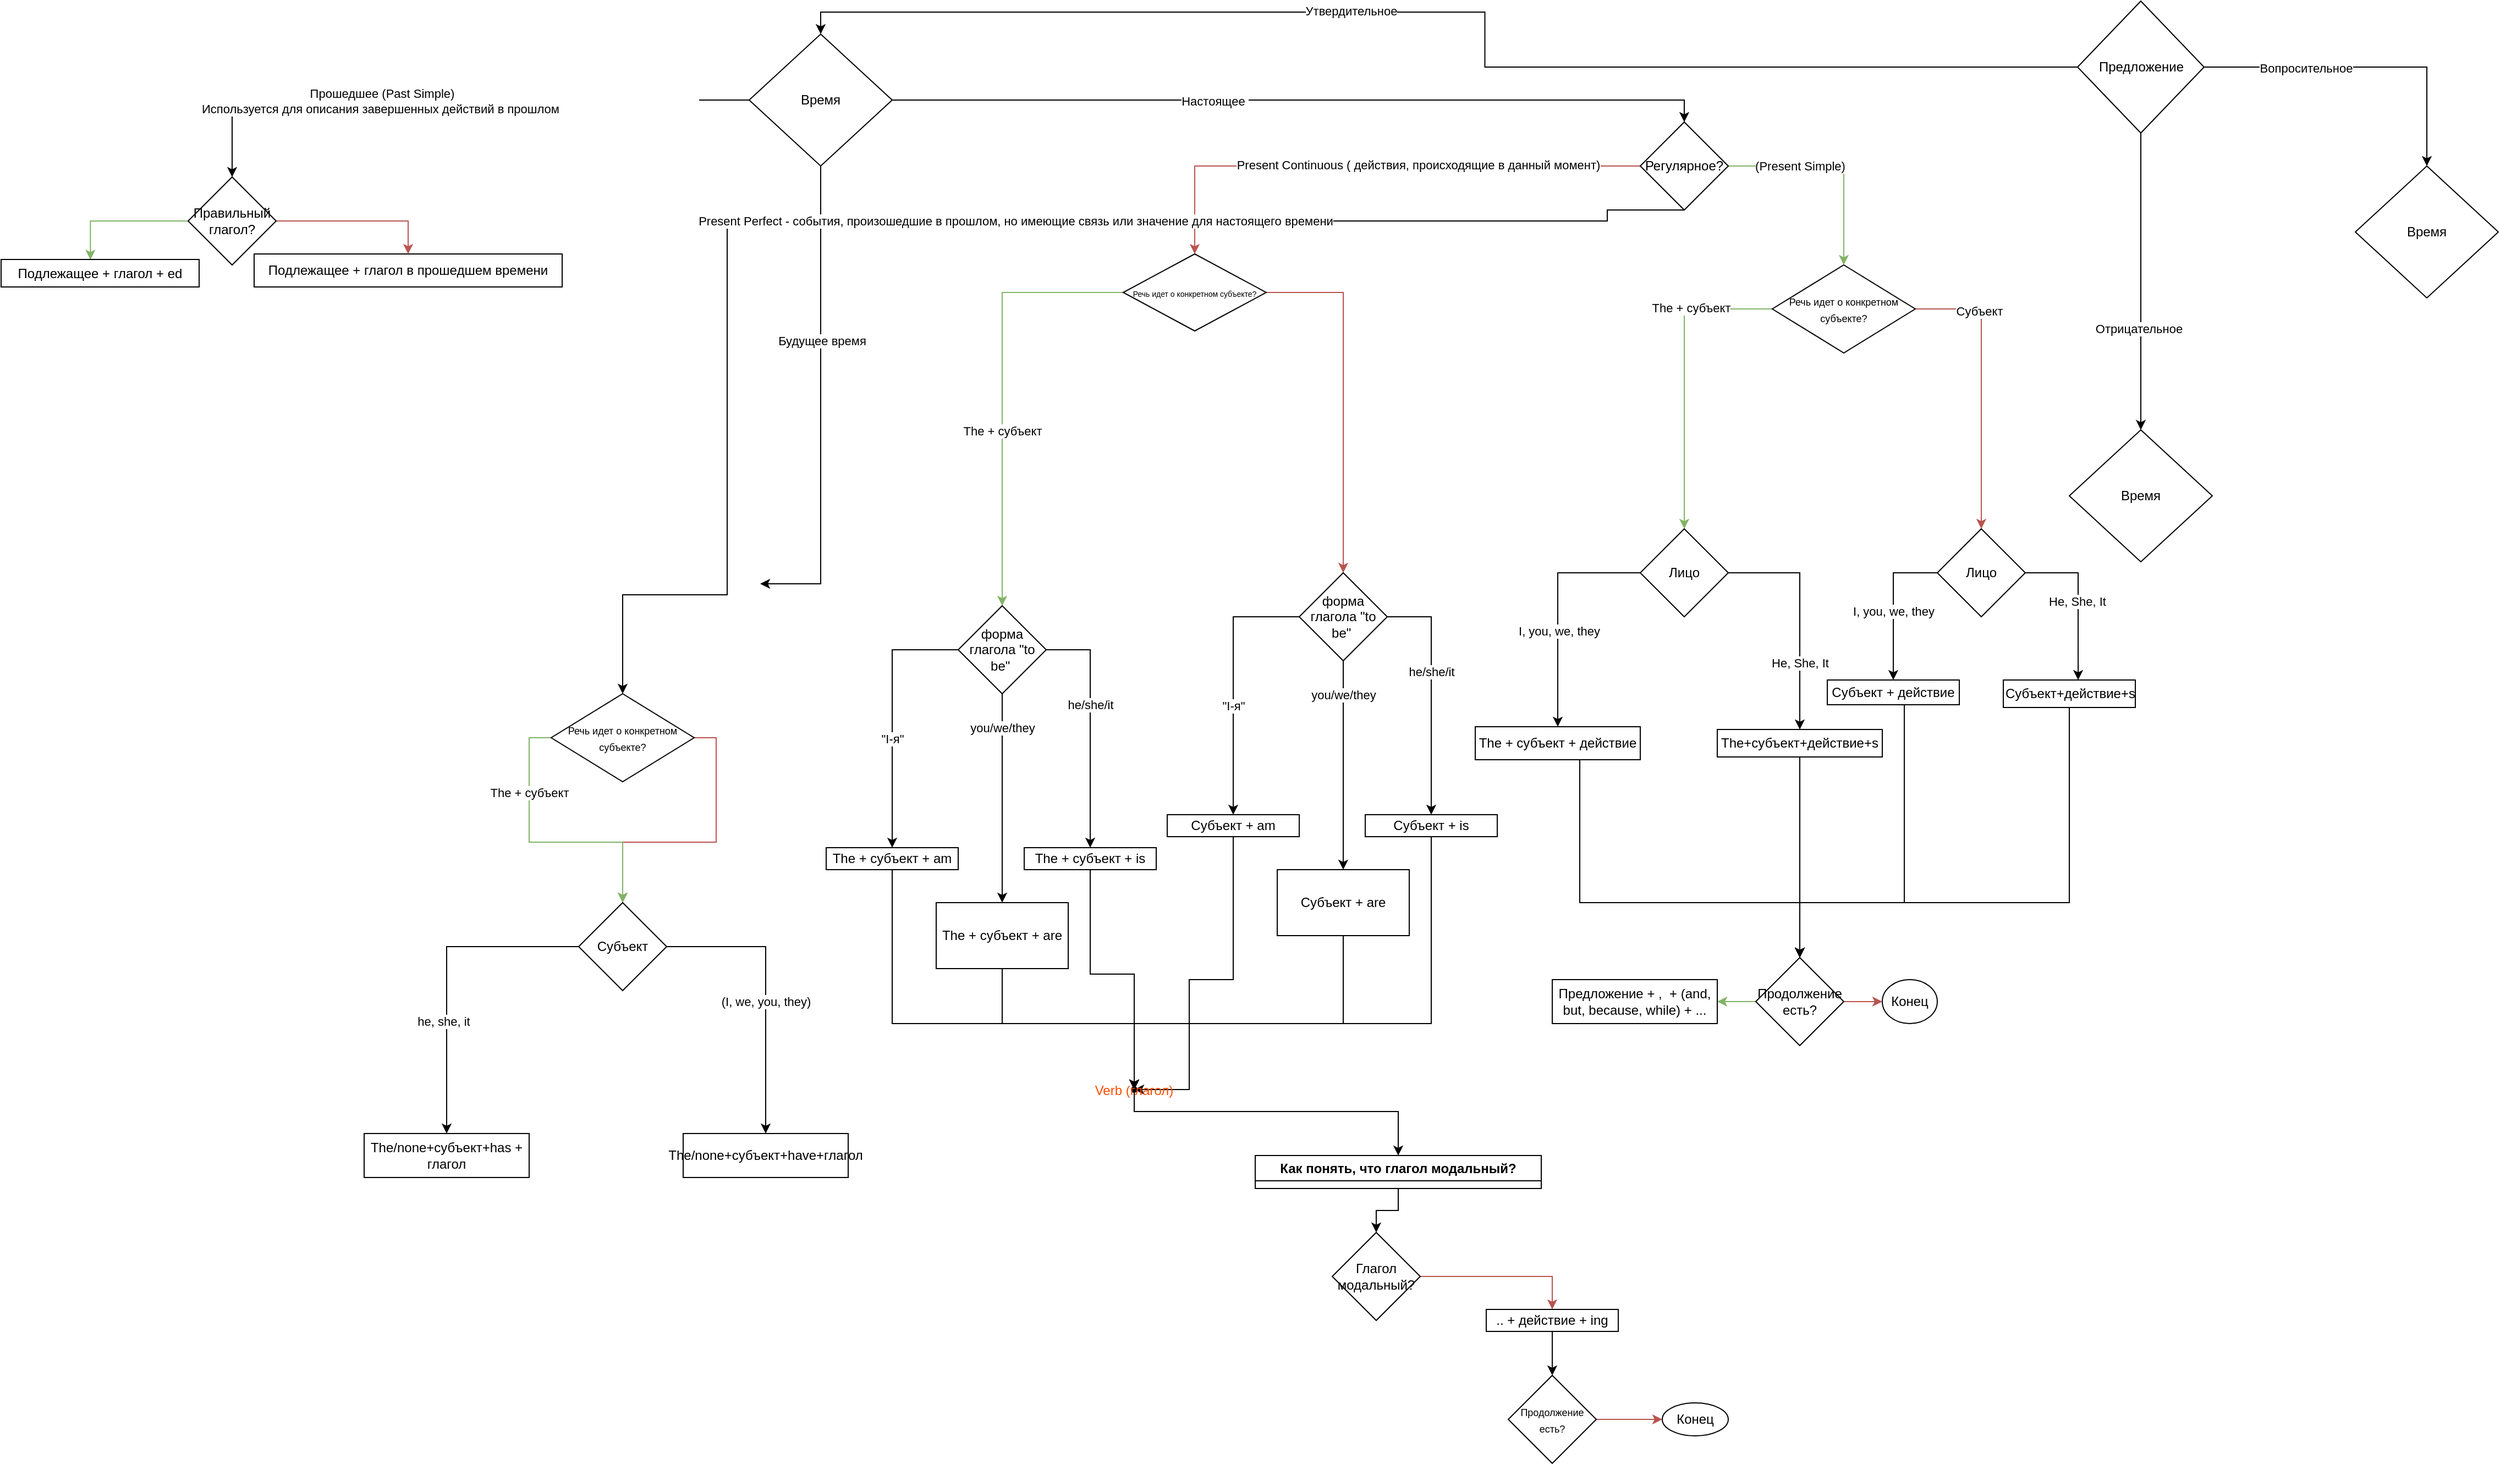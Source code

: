 <mxfile version="21.6.5" type="device" pages="9">
  <diagram name="Страница 1" id="CgSn8a5hGoYzG13JZy8t">
    <mxGraphModel dx="2487" dy="616" grid="1" gridSize="10" guides="1" tooltips="1" connect="1" arrows="1" fold="1" page="1" pageScale="1" pageWidth="850" pageHeight="1100" math="0" shadow="0">
      <root>
        <mxCell id="0" />
        <mxCell id="1" parent="0" />
        <mxCell id="OG7m3HL8Q8hSpOMty1xp-4" style="edgeStyle=orthogonalEdgeStyle;rounded=0;orthogonalLoop=1;jettySize=auto;html=1;exitX=0;exitY=0.5;exitDx=0;exitDy=0;entryX=0.5;entryY=0;entryDx=0;entryDy=0;" parent="1" source="OG7m3HL8Q8hSpOMty1xp-1" target="OG7m3HL8Q8hSpOMty1xp-6" edge="1">
          <mxGeometry relative="1" as="geometry">
            <mxPoint x="70" y="90" as="targetPoint" />
          </mxGeometry>
        </mxCell>
        <mxCell id="OG7m3HL8Q8hSpOMty1xp-5" value="Утвердительное" style="edgeLabel;html=1;align=center;verticalAlign=middle;resizable=0;points=[];" parent="OG7m3HL8Q8hSpOMty1xp-4" vertex="1" connectable="0">
          <mxGeometry x="0.172" y="-1" relative="1" as="geometry">
            <mxPoint as="offset" />
          </mxGeometry>
        </mxCell>
        <mxCell id="OG7m3HL8Q8hSpOMty1xp-14" style="edgeStyle=orthogonalEdgeStyle;rounded=0;orthogonalLoop=1;jettySize=auto;html=1;exitX=1;exitY=0.5;exitDx=0;exitDy=0;entryX=0.5;entryY=0;entryDx=0;entryDy=0;" parent="1" source="OG7m3HL8Q8hSpOMty1xp-1" target="OG7m3HL8Q8hSpOMty1xp-19" edge="1">
          <mxGeometry relative="1" as="geometry">
            <mxPoint x="760" y="90" as="targetPoint" />
          </mxGeometry>
        </mxCell>
        <mxCell id="OG7m3HL8Q8hSpOMty1xp-15" value="Вопросительное" style="edgeLabel;html=1;align=center;verticalAlign=middle;resizable=0;points=[];" parent="OG7m3HL8Q8hSpOMty1xp-14" vertex="1" connectable="0">
          <mxGeometry x="-0.367" y="-1" relative="1" as="geometry">
            <mxPoint as="offset" />
          </mxGeometry>
        </mxCell>
        <mxCell id="OG7m3HL8Q8hSpOMty1xp-16" style="rounded=0;orthogonalLoop=1;jettySize=auto;html=1;exitX=0.5;exitY=1;exitDx=0;exitDy=0;entryX=0.5;entryY=0;entryDx=0;entryDy=0;" parent="1" source="OG7m3HL8Q8hSpOMty1xp-1" target="OG7m3HL8Q8hSpOMty1xp-18" edge="1">
          <mxGeometry relative="1" as="geometry">
            <mxPoint x="498" y="390" as="targetPoint" />
          </mxGeometry>
        </mxCell>
        <mxCell id="OG7m3HL8Q8hSpOMty1xp-17" value="Отрицательное" style="edgeLabel;html=1;align=center;verticalAlign=middle;resizable=0;points=[];" parent="OG7m3HL8Q8hSpOMty1xp-16" vertex="1" connectable="0">
          <mxGeometry x="0.317" y="-2" relative="1" as="geometry">
            <mxPoint as="offset" />
          </mxGeometry>
        </mxCell>
        <mxCell id="OG7m3HL8Q8hSpOMty1xp-1" value="Предложение" style="rhombus;whiteSpace=wrap;html=1;" parent="1" vertex="1">
          <mxGeometry x="537.5" y="20" width="115" height="120" as="geometry" />
        </mxCell>
        <mxCell id="OG7m3HL8Q8hSpOMty1xp-8" style="edgeStyle=orthogonalEdgeStyle;rounded=0;orthogonalLoop=1;jettySize=auto;html=1;exitX=0;exitY=0.5;exitDx=0;exitDy=0;entryX=0.5;entryY=0;entryDx=0;entryDy=0;" parent="1" source="OG7m3HL8Q8hSpOMty1xp-6" target="vcuXh-d1ggwvxdpwcox1-167" edge="1">
          <mxGeometry relative="1" as="geometry">
            <mxPoint x="-214" y="230" as="targetPoint" />
          </mxGeometry>
        </mxCell>
        <mxCell id="OG7m3HL8Q8hSpOMty1xp-9" value="Прошедшее (Past Simple) &lt;br&gt;Используется для описания завершенных действий в прошлом." style="edgeLabel;html=1;align=center;verticalAlign=middle;resizable=0;points=[];" parent="OG7m3HL8Q8hSpOMty1xp-8" vertex="1" connectable="0">
          <mxGeometry x="0.238" y="1" relative="1" as="geometry">
            <mxPoint as="offset" />
          </mxGeometry>
        </mxCell>
        <mxCell id="OG7m3HL8Q8hSpOMty1xp-12" style="edgeStyle=orthogonalEdgeStyle;rounded=0;orthogonalLoop=1;jettySize=auto;html=1;exitX=0.5;exitY=1;exitDx=0;exitDy=0;" parent="1" source="OG7m3HL8Q8hSpOMty1xp-6" edge="1">
          <mxGeometry relative="1" as="geometry">
            <mxPoint x="-660" y="550" as="targetPoint" />
            <Array as="points">
              <mxPoint x="-605" y="550" />
            </Array>
          </mxGeometry>
        </mxCell>
        <mxCell id="OG7m3HL8Q8hSpOMty1xp-13" value="Будущее время " style="edgeLabel;html=1;align=center;verticalAlign=middle;resizable=0;points=[];" parent="OG7m3HL8Q8hSpOMty1xp-12" vertex="1" connectable="0">
          <mxGeometry x="-0.269" y="1" relative="1" as="geometry">
            <mxPoint as="offset" />
          </mxGeometry>
        </mxCell>
        <mxCell id="OG7m3HL8Q8hSpOMty1xp-29" style="edgeStyle=orthogonalEdgeStyle;rounded=0;orthogonalLoop=1;jettySize=auto;html=1;exitX=1;exitY=0.5;exitDx=0;exitDy=0;entryX=0.5;entryY=0;entryDx=0;entryDy=0;" parent="1" source="OG7m3HL8Q8hSpOMty1xp-6" target="OG7m3HL8Q8hSpOMty1xp-59" edge="1">
          <mxGeometry relative="1" as="geometry">
            <mxPoint x="220.0" y="229.857" as="targetPoint" />
          </mxGeometry>
        </mxCell>
        <mxCell id="OG7m3HL8Q8hSpOMty1xp-30" value="Настоящее&amp;nbsp;" style="edgeLabel;html=1;align=center;verticalAlign=middle;resizable=0;points=[];" parent="OG7m3HL8Q8hSpOMty1xp-29" vertex="1" connectable="0">
          <mxGeometry x="-0.208" y="-1" relative="1" as="geometry">
            <mxPoint as="offset" />
          </mxGeometry>
        </mxCell>
        <mxCell id="OG7m3HL8Q8hSpOMty1xp-6" value="Время" style="rhombus;whiteSpace=wrap;html=1;" parent="1" vertex="1">
          <mxGeometry x="-670" y="50" width="130" height="120" as="geometry" />
        </mxCell>
        <mxCell id="OG7m3HL8Q8hSpOMty1xp-18" value="Время" style="rhombus;whiteSpace=wrap;html=1;" parent="1" vertex="1">
          <mxGeometry x="530" y="410" width="130" height="120" as="geometry" />
        </mxCell>
        <mxCell id="OG7m3HL8Q8hSpOMty1xp-19" value="Время" style="rhombus;whiteSpace=wrap;html=1;" parent="1" vertex="1">
          <mxGeometry x="790" y="170" width="130" height="120" as="geometry" />
        </mxCell>
        <mxCell id="OG7m3HL8Q8hSpOMty1xp-20" value="Подлежащее + глагол в прошедшем времени" style="rounded=0;whiteSpace=wrap;html=1;" parent="1" vertex="1">
          <mxGeometry x="-1120" y="250" width="280" height="30" as="geometry" />
        </mxCell>
        <mxCell id="OG7m3HL8Q8hSpOMty1xp-22" style="edgeStyle=orthogonalEdgeStyle;rounded=0;orthogonalLoop=1;jettySize=auto;html=1;exitX=0;exitY=0.5;exitDx=0;exitDy=0;entryX=0.5;entryY=0;entryDx=0;entryDy=0;" parent="1" source="OG7m3HL8Q8hSpOMty1xp-39" target="OG7m3HL8Q8hSpOMty1xp-26" edge="1">
          <mxGeometry relative="1" as="geometry">
            <mxPoint x="90.0" y="740.0" as="targetPoint" />
            <mxPoint x="155.0" y="500.0" as="sourcePoint" />
          </mxGeometry>
        </mxCell>
        <mxCell id="OG7m3HL8Q8hSpOMty1xp-23" value="I, you, we, they" style="edgeLabel;html=1;align=center;verticalAlign=middle;resizable=0;points=[];" parent="OG7m3HL8Q8hSpOMty1xp-22" vertex="1" connectable="0">
          <mxGeometry x="0.268" y="1" relative="1" as="geometry">
            <mxPoint y="-9" as="offset" />
          </mxGeometry>
        </mxCell>
        <mxCell id="OG7m3HL8Q8hSpOMty1xp-50" style="edgeStyle=orthogonalEdgeStyle;rounded=0;orthogonalLoop=1;jettySize=auto;html=1;exitX=0.5;exitY=1;exitDx=0;exitDy=0;entryX=0.5;entryY=0;entryDx=0;entryDy=0;" parent="1" source="OG7m3HL8Q8hSpOMty1xp-26" target="OG7m3HL8Q8hSpOMty1xp-49" edge="1">
          <mxGeometry relative="1" as="geometry">
            <Array as="points">
              <mxPoint x="85" y="840" />
              <mxPoint x="285" y="840" />
            </Array>
          </mxGeometry>
        </mxCell>
        <mxCell id="OG7m3HL8Q8hSpOMty1xp-26" value="The + субъект + действие" style="rounded=0;whiteSpace=wrap;html=1;" parent="1" vertex="1">
          <mxGeometry x="-10" y="680" width="150" height="30" as="geometry" />
        </mxCell>
        <mxCell id="OG7m3HL8Q8hSpOMty1xp-51" style="edgeStyle=orthogonalEdgeStyle;rounded=0;orthogonalLoop=1;jettySize=auto;html=1;exitX=0.5;exitY=1;exitDx=0;exitDy=0;entryX=0.5;entryY=0;entryDx=0;entryDy=0;" parent="1" source="OG7m3HL8Q8hSpOMty1xp-27" target="OG7m3HL8Q8hSpOMty1xp-49" edge="1">
          <mxGeometry relative="1" as="geometry" />
        </mxCell>
        <mxCell id="OG7m3HL8Q8hSpOMty1xp-27" value="The+cубъект+действие+s" style="rounded=0;whiteSpace=wrap;html=1;" parent="1" vertex="1">
          <mxGeometry x="210" y="682.5" width="150" height="25" as="geometry" />
        </mxCell>
        <mxCell id="OG7m3HL8Q8hSpOMty1xp-31" style="edgeStyle=orthogonalEdgeStyle;rounded=0;orthogonalLoop=1;jettySize=auto;html=1;exitX=0;exitY=0.5;exitDx=0;exitDy=0;entryX=0.5;entryY=0;entryDx=0;entryDy=0;fillColor=#d5e8d4;strokeColor=#82b366;" parent="1" source="OG7m3HL8Q8hSpOMty1xp-28" target="OG7m3HL8Q8hSpOMty1xp-39" edge="1">
          <mxGeometry relative="1" as="geometry">
            <mxPoint x="265.0" y="400.0" as="targetPoint" />
          </mxGeometry>
        </mxCell>
        <mxCell id="OG7m3HL8Q8hSpOMty1xp-37" value="The + субъект" style="edgeLabel;html=1;align=center;verticalAlign=middle;resizable=0;points=[];" parent="OG7m3HL8Q8hSpOMty1xp-31" vertex="1" connectable="0">
          <mxGeometry x="-0.473" y="-1" relative="1" as="geometry">
            <mxPoint as="offset" />
          </mxGeometry>
        </mxCell>
        <mxCell id="OG7m3HL8Q8hSpOMty1xp-33" style="edgeStyle=elbowEdgeStyle;rounded=0;orthogonalLoop=1;jettySize=auto;html=1;exitX=1;exitY=0.5;exitDx=0;exitDy=0;fillColor=#f8cecc;strokeColor=#b85450;entryX=0.5;entryY=0;entryDx=0;entryDy=0;" parent="1" source="OG7m3HL8Q8hSpOMty1xp-28" target="OG7m3HL8Q8hSpOMty1xp-42" edge="1">
          <mxGeometry relative="1" as="geometry">
            <mxPoint x="360" y="430" as="targetPoint" />
            <Array as="points">
              <mxPoint x="450" y="400" />
            </Array>
          </mxGeometry>
        </mxCell>
        <mxCell id="OG7m3HL8Q8hSpOMty1xp-38" value="Субъект" style="edgeLabel;html=1;align=center;verticalAlign=middle;resizable=0;points=[];" parent="OG7m3HL8Q8hSpOMty1xp-33" vertex="1" connectable="0">
          <mxGeometry x="-0.552" y="-2" relative="1" as="geometry">
            <mxPoint as="offset" />
          </mxGeometry>
        </mxCell>
        <mxCell id="OG7m3HL8Q8hSpOMty1xp-28" value="&lt;font style=&quot;font-size: 9px;&quot;&gt;Речь идет о конкретном субъекте?&lt;/font&gt;" style="rhombus;whiteSpace=wrap;html=1;" parent="1" vertex="1">
          <mxGeometry x="260" y="260" width="130" height="80" as="geometry" />
        </mxCell>
        <mxCell id="OG7m3HL8Q8hSpOMty1xp-40" style="edgeStyle=orthogonalEdgeStyle;rounded=0;orthogonalLoop=1;jettySize=auto;html=1;exitX=1;exitY=0.5;exitDx=0;exitDy=0;" parent="1" source="OG7m3HL8Q8hSpOMty1xp-39" target="OG7m3HL8Q8hSpOMty1xp-27" edge="1">
          <mxGeometry relative="1" as="geometry" />
        </mxCell>
        <mxCell id="OG7m3HL8Q8hSpOMty1xp-41" value="He, She, It" style="edgeLabel;html=1;align=center;verticalAlign=middle;resizable=0;points=[];" parent="OG7m3HL8Q8hSpOMty1xp-40" vertex="1" connectable="0">
          <mxGeometry x="0.41" relative="1" as="geometry">
            <mxPoint as="offset" />
          </mxGeometry>
        </mxCell>
        <mxCell id="OG7m3HL8Q8hSpOMty1xp-39" value="Лицо" style="rhombus;whiteSpace=wrap;html=1;" parent="1" vertex="1">
          <mxGeometry x="140.0" y="500.0" width="80" height="80" as="geometry" />
        </mxCell>
        <mxCell id="OG7m3HL8Q8hSpOMty1xp-45" style="edgeStyle=orthogonalEdgeStyle;rounded=0;orthogonalLoop=1;jettySize=auto;html=1;exitX=0;exitY=0.5;exitDx=0;exitDy=0;entryX=0.5;entryY=0;entryDx=0;entryDy=0;" parent="1" source="OG7m3HL8Q8hSpOMty1xp-42" target="OG7m3HL8Q8hSpOMty1xp-44" edge="1">
          <mxGeometry relative="1" as="geometry" />
        </mxCell>
        <mxCell id="OG7m3HL8Q8hSpOMty1xp-46" value="I, you, we, they" style="edgeLabel;html=1;align=center;verticalAlign=middle;resizable=0;points=[];" parent="OG7m3HL8Q8hSpOMty1xp-45" vertex="1" connectable="0">
          <mxGeometry x="0.094" relative="1" as="geometry">
            <mxPoint as="offset" />
          </mxGeometry>
        </mxCell>
        <mxCell id="OG7m3HL8Q8hSpOMty1xp-47" style="edgeStyle=orthogonalEdgeStyle;rounded=0;orthogonalLoop=1;jettySize=auto;html=1;exitX=1;exitY=0.5;exitDx=0;exitDy=0;entryX=0.567;entryY=-0.001;entryDx=0;entryDy=0;entryPerimeter=0;" parent="1" source="OG7m3HL8Q8hSpOMty1xp-42" target="OG7m3HL8Q8hSpOMty1xp-43" edge="1">
          <mxGeometry relative="1" as="geometry" />
        </mxCell>
        <mxCell id="OG7m3HL8Q8hSpOMty1xp-48" value="He, She, It" style="edgeLabel;html=1;align=center;verticalAlign=middle;resizable=0;points=[];" parent="OG7m3HL8Q8hSpOMty1xp-47" vertex="1" connectable="0">
          <mxGeometry x="0.467" relative="1" as="geometry">
            <mxPoint x="-1" y="-33" as="offset" />
          </mxGeometry>
        </mxCell>
        <mxCell id="OG7m3HL8Q8hSpOMty1xp-42" value="Лицо" style="rhombus;whiteSpace=wrap;html=1;" parent="1" vertex="1">
          <mxGeometry x="410" y="500" width="80" height="80" as="geometry" />
        </mxCell>
        <mxCell id="OG7m3HL8Q8hSpOMty1xp-53" style="edgeStyle=orthogonalEdgeStyle;rounded=0;orthogonalLoop=1;jettySize=auto;html=1;exitX=0.5;exitY=1;exitDx=0;exitDy=0;entryX=0.5;entryY=0;entryDx=0;entryDy=0;" parent="1" source="OG7m3HL8Q8hSpOMty1xp-43" target="OG7m3HL8Q8hSpOMty1xp-49" edge="1">
          <mxGeometry relative="1" as="geometry">
            <Array as="points">
              <mxPoint x="530" y="840" />
              <mxPoint x="285" y="840" />
            </Array>
          </mxGeometry>
        </mxCell>
        <mxCell id="OG7m3HL8Q8hSpOMty1xp-43" value="&lt;span style=&quot;font-weight: normal;&quot;&gt;Субъект+действие+s&lt;/span&gt;" style="rounded=0;whiteSpace=wrap;html=1;fontStyle=1;align=left;" parent="1" vertex="1">
          <mxGeometry x="470" y="637.5" width="120" height="25" as="geometry" />
        </mxCell>
        <mxCell id="OG7m3HL8Q8hSpOMty1xp-52" style="edgeStyle=orthogonalEdgeStyle;rounded=0;orthogonalLoop=1;jettySize=auto;html=1;exitX=0.5;exitY=1;exitDx=0;exitDy=0;entryX=0.5;entryY=0;entryDx=0;entryDy=0;" parent="1" source="OG7m3HL8Q8hSpOMty1xp-44" target="OG7m3HL8Q8hSpOMty1xp-49" edge="1">
          <mxGeometry relative="1" as="geometry">
            <Array as="points">
              <mxPoint x="380" y="660" />
              <mxPoint x="380" y="840" />
              <mxPoint x="285" y="840" />
            </Array>
          </mxGeometry>
        </mxCell>
        <mxCell id="OG7m3HL8Q8hSpOMty1xp-44" value="Субъект + действие" style="rounded=0;whiteSpace=wrap;html=1;" parent="1" vertex="1">
          <mxGeometry x="310" y="637.5" width="120" height="22.5" as="geometry" />
        </mxCell>
        <mxCell id="OG7m3HL8Q8hSpOMty1xp-54" style="edgeStyle=orthogonalEdgeStyle;rounded=0;orthogonalLoop=1;jettySize=auto;html=1;exitX=1;exitY=0.5;exitDx=0;exitDy=0;fillColor=#f8cecc;strokeColor=#b85450;" parent="1" source="OG7m3HL8Q8hSpOMty1xp-49" target="OG7m3HL8Q8hSpOMty1xp-55" edge="1">
          <mxGeometry relative="1" as="geometry">
            <mxPoint x="420" y="929.615" as="targetPoint" />
          </mxGeometry>
        </mxCell>
        <mxCell id="OG7m3HL8Q8hSpOMty1xp-56" style="edgeStyle=orthogonalEdgeStyle;rounded=0;orthogonalLoop=1;jettySize=auto;html=1;exitX=0;exitY=0.5;exitDx=0;exitDy=0;fillColor=#d5e8d4;strokeColor=#82b366;" parent="1" source="OG7m3HL8Q8hSpOMty1xp-49" target="OG7m3HL8Q8hSpOMty1xp-57" edge="1">
          <mxGeometry relative="1" as="geometry">
            <mxPoint x="130" y="930" as="targetPoint" />
          </mxGeometry>
        </mxCell>
        <mxCell id="OG7m3HL8Q8hSpOMty1xp-49" value="Продолжение есть?" style="rhombus;whiteSpace=wrap;html=1;" parent="1" vertex="1">
          <mxGeometry x="245" y="890" width="80" height="80" as="geometry" />
        </mxCell>
        <mxCell id="OG7m3HL8Q8hSpOMty1xp-55" value="Конец" style="ellipse;whiteSpace=wrap;html=1;" parent="1" vertex="1">
          <mxGeometry x="360" y="910" width="50" height="40" as="geometry" />
        </mxCell>
        <mxCell id="OG7m3HL8Q8hSpOMty1xp-57" value="Предложение + ,&amp;nbsp; + (and, but, because, while) + ..." style="rounded=0;whiteSpace=wrap;html=1;" parent="1" vertex="1">
          <mxGeometry x="60" y="910" width="150" height="40" as="geometry" />
        </mxCell>
        <mxCell id="OG7m3HL8Q8hSpOMty1xp-61" style="edgeStyle=orthogonalEdgeStyle;rounded=0;orthogonalLoop=1;jettySize=auto;html=1;exitX=1;exitY=0.5;exitDx=0;exitDy=0;fillColor=#d5e8d4;strokeColor=#82b366;" parent="1" source="OG7m3HL8Q8hSpOMty1xp-59" target="OG7m3HL8Q8hSpOMty1xp-28" edge="1">
          <mxGeometry relative="1" as="geometry" />
        </mxCell>
        <mxCell id="OG7m3HL8Q8hSpOMty1xp-62" value="(Present Simple)" style="edgeLabel;html=1;align=center;verticalAlign=middle;resizable=0;points=[];" parent="OG7m3HL8Q8hSpOMty1xp-61" vertex="1" connectable="0">
          <mxGeometry x="-0.555" y="-2" relative="1" as="geometry">
            <mxPoint x="21" y="-2" as="offset" />
          </mxGeometry>
        </mxCell>
        <mxCell id="OG7m3HL8Q8hSpOMty1xp-63" style="edgeStyle=orthogonalEdgeStyle;rounded=0;orthogonalLoop=1;jettySize=auto;html=1;exitX=0;exitY=0.5;exitDx=0;exitDy=0;entryX=0.5;entryY=0;entryDx=0;entryDy=0;fillColor=#f8cecc;strokeColor=#b85450;" parent="1" source="OG7m3HL8Q8hSpOMty1xp-59" target="OG7m3HL8Q8hSpOMty1xp-65" edge="1">
          <mxGeometry relative="1" as="geometry">
            <mxPoint x="50" y="370" as="targetPoint" />
          </mxGeometry>
        </mxCell>
        <mxCell id="OG7m3HL8Q8hSpOMty1xp-64" value="Present&amp;nbsp;Continuous ( действия, происходящие в данный момент)" style="edgeLabel;html=1;align=center;verticalAlign=middle;resizable=0;points=[];" parent="OG7m3HL8Q8hSpOMty1xp-63" vertex="1" connectable="0">
          <mxGeometry x="0.106" y="-1" relative="1" as="geometry">
            <mxPoint x="66" as="offset" />
          </mxGeometry>
        </mxCell>
        <mxCell id="jkDcbvSkSYZ5G2IOS3CU-1" style="edgeStyle=orthogonalEdgeStyle;rounded=0;orthogonalLoop=1;jettySize=auto;html=1;exitX=0.5;exitY=1;exitDx=0;exitDy=0;entryX=0.5;entryY=0;entryDx=0;entryDy=0;" parent="1" source="OG7m3HL8Q8hSpOMty1xp-59" target="jkDcbvSkSYZ5G2IOS3CU-3" edge="1">
          <mxGeometry relative="1" as="geometry">
            <mxPoint x="-670" y="670" as="targetPoint" />
            <Array as="points">
              <mxPoint x="110" y="210" />
              <mxPoint x="110" y="220" />
              <mxPoint x="-690" y="220" />
              <mxPoint x="-690" y="560" />
              <mxPoint x="-785" y="560" />
            </Array>
          </mxGeometry>
        </mxCell>
        <mxCell id="jkDcbvSkSYZ5G2IOS3CU-2" value="Present Perfect - события, произошедшие в прошлом, но имеющие связь или значение для настоящего времени" style="edgeLabel;html=1;align=center;verticalAlign=middle;resizable=0;points=[];" parent="jkDcbvSkSYZ5G2IOS3CU-1" vertex="1" connectable="0">
          <mxGeometry x="-0.12" relative="1" as="geometry">
            <mxPoint as="offset" />
          </mxGeometry>
        </mxCell>
        <mxCell id="OG7m3HL8Q8hSpOMty1xp-59" value="Регулярное?" style="rhombus;whiteSpace=wrap;html=1;" parent="1" vertex="1">
          <mxGeometry x="140" y="130" width="80" height="80" as="geometry" />
        </mxCell>
        <mxCell id="OG7m3HL8Q8hSpOMty1xp-66" style="edgeStyle=orthogonalEdgeStyle;rounded=0;orthogonalLoop=1;jettySize=auto;html=1;exitX=0;exitY=0.5;exitDx=0;exitDy=0;entryX=0.5;entryY=0;entryDx=0;entryDy=0;fillColor=#d5e8d4;strokeColor=#82b366;" parent="1" source="OG7m3HL8Q8hSpOMty1xp-65" target="OG7m3HL8Q8hSpOMty1xp-68" edge="1">
          <mxGeometry relative="1" as="geometry">
            <mxPoint x="-10" y="490" as="targetPoint" />
          </mxGeometry>
        </mxCell>
        <mxCell id="OG7m3HL8Q8hSpOMty1xp-67" value="The + субъект" style="edgeLabel;html=1;align=center;verticalAlign=middle;resizable=0;points=[];" parent="OG7m3HL8Q8hSpOMty1xp-66" vertex="1" connectable="0">
          <mxGeometry x="0.192" relative="1" as="geometry">
            <mxPoint as="offset" />
          </mxGeometry>
        </mxCell>
        <mxCell id="OG7m3HL8Q8hSpOMty1xp-90" style="edgeStyle=orthogonalEdgeStyle;rounded=0;orthogonalLoop=1;jettySize=auto;html=1;exitX=1;exitY=0.5;exitDx=0;exitDy=0;entryX=0.5;entryY=0;entryDx=0;entryDy=0;fillColor=#f8cecc;strokeColor=#b85450;" parent="1" source="OG7m3HL8Q8hSpOMty1xp-65" target="OG7m3HL8Q8hSpOMty1xp-86" edge="1">
          <mxGeometry relative="1" as="geometry" />
        </mxCell>
        <mxCell id="OG7m3HL8Q8hSpOMty1xp-65" value="&lt;font style=&quot;font-size: 7px;&quot;&gt;Речь идет о конкретном субъекте?&lt;/font&gt;" style="rhombus;whiteSpace=wrap;html=1;" parent="1" vertex="1">
          <mxGeometry x="-330" y="250" width="130" height="70" as="geometry" />
        </mxCell>
        <mxCell id="OG7m3HL8Q8hSpOMty1xp-69" style="edgeStyle=orthogonalEdgeStyle;rounded=0;orthogonalLoop=1;jettySize=auto;html=1;exitX=0;exitY=0.5;exitDx=0;exitDy=0;entryX=0.5;entryY=0;entryDx=0;entryDy=0;" parent="1" source="OG7m3HL8Q8hSpOMty1xp-68" target="OG7m3HL8Q8hSpOMty1xp-77" edge="1">
          <mxGeometry relative="1" as="geometry">
            <mxPoint x="-440" y="760" as="targetPoint" />
          </mxGeometry>
        </mxCell>
        <mxCell id="OG7m3HL8Q8hSpOMty1xp-72" value="&quot;I-я&quot;" style="edgeLabel;html=1;align=center;verticalAlign=middle;resizable=0;points=[];" parent="OG7m3HL8Q8hSpOMty1xp-69" vertex="1" connectable="0">
          <mxGeometry x="0.172" relative="1" as="geometry">
            <mxPoint as="offset" />
          </mxGeometry>
        </mxCell>
        <mxCell id="OG7m3HL8Q8hSpOMty1xp-73" style="edgeStyle=orthogonalEdgeStyle;rounded=0;orthogonalLoop=1;jettySize=auto;html=1;exitX=1;exitY=0.5;exitDx=0;exitDy=0;entryX=0.5;entryY=0;entryDx=0;entryDy=0;" parent="1" source="OG7m3HL8Q8hSpOMty1xp-68" target="OG7m3HL8Q8hSpOMty1xp-78" edge="1">
          <mxGeometry relative="1" as="geometry">
            <mxPoint x="-330" y="760" as="targetPoint" />
          </mxGeometry>
        </mxCell>
        <mxCell id="OG7m3HL8Q8hSpOMty1xp-74" value="he/she/it" style="edgeLabel;html=1;align=center;verticalAlign=middle;resizable=0;points=[];" parent="OG7m3HL8Q8hSpOMty1xp-73" vertex="1" connectable="0">
          <mxGeometry x="-0.187" relative="1" as="geometry">
            <mxPoint as="offset" />
          </mxGeometry>
        </mxCell>
        <mxCell id="OG7m3HL8Q8hSpOMty1xp-75" style="edgeStyle=orthogonalEdgeStyle;rounded=0;orthogonalLoop=1;jettySize=auto;html=1;exitX=0.5;exitY=1;exitDx=0;exitDy=0;" parent="1" source="OG7m3HL8Q8hSpOMty1xp-68" target="OG7m3HL8Q8hSpOMty1xp-79" edge="1">
          <mxGeometry relative="1" as="geometry">
            <mxPoint x="-440" y="870" as="targetPoint" />
          </mxGeometry>
        </mxCell>
        <mxCell id="OG7m3HL8Q8hSpOMty1xp-76" value="you/we/they" style="edgeLabel;html=1;align=center;verticalAlign=middle;resizable=0;points=[];" parent="OG7m3HL8Q8hSpOMty1xp-75" vertex="1" connectable="0">
          <mxGeometry x="-0.677" relative="1" as="geometry">
            <mxPoint as="offset" />
          </mxGeometry>
        </mxCell>
        <mxCell id="OG7m3HL8Q8hSpOMty1xp-68" value="форма глагола &quot;to be&quot;&amp;nbsp;" style="rhombus;whiteSpace=wrap;html=1;" parent="1" vertex="1">
          <mxGeometry x="-480" y="570" width="80" height="80" as="geometry" />
        </mxCell>
        <mxCell id="OG7m3HL8Q8hSpOMty1xp-94" style="edgeStyle=orthogonalEdgeStyle;rounded=0;orthogonalLoop=1;jettySize=auto;html=1;exitX=0.5;exitY=1;exitDx=0;exitDy=0;entryX=0.54;entryY=0.129;entryDx=0;entryDy=0;entryPerimeter=0;" parent="1" source="OG7m3HL8Q8hSpOMty1xp-77" target="OG7m3HL8Q8hSpOMty1xp-91" edge="1">
          <mxGeometry relative="1" as="geometry">
            <mxPoint x="-540.143" y="1040" as="targetPoint" />
            <Array as="points">
              <mxPoint x="-540" y="950" />
              <mxPoint x="-320" y="950" />
            </Array>
          </mxGeometry>
        </mxCell>
        <mxCell id="OG7m3HL8Q8hSpOMty1xp-77" value="The + субъект + am" style="rounded=0;whiteSpace=wrap;html=1;" parent="1" vertex="1">
          <mxGeometry x="-600" y="790" width="120" height="20" as="geometry" />
        </mxCell>
        <mxCell id="OG7m3HL8Q8hSpOMty1xp-92" style="edgeStyle=orthogonalEdgeStyle;rounded=0;orthogonalLoop=1;jettySize=auto;html=1;exitX=0.5;exitY=1;exitDx=0;exitDy=0;" parent="1" source="OG7m3HL8Q8hSpOMty1xp-78" target="OG7m3HL8Q8hSpOMty1xp-91" edge="1">
          <mxGeometry relative="1" as="geometry" />
        </mxCell>
        <mxCell id="OG7m3HL8Q8hSpOMty1xp-78" value="The + субъект + is" style="rounded=0;whiteSpace=wrap;html=1;" parent="1" vertex="1">
          <mxGeometry x="-420" y="790" width="120" height="20" as="geometry" />
        </mxCell>
        <mxCell id="OG7m3HL8Q8hSpOMty1xp-93" style="edgeStyle=orthogonalEdgeStyle;rounded=0;orthogonalLoop=1;jettySize=auto;html=1;exitX=0.5;exitY=1;exitDx=0;exitDy=0;entryX=0.16;entryY=0.367;entryDx=0;entryDy=0;entryPerimeter=0;" parent="1" source="OG7m3HL8Q8hSpOMty1xp-79" target="OG7m3HL8Q8hSpOMty1xp-91" edge="1">
          <mxGeometry relative="1" as="geometry">
            <mxPoint x="-390" y="1040" as="targetPoint" />
          </mxGeometry>
        </mxCell>
        <mxCell id="OG7m3HL8Q8hSpOMty1xp-79" value="The + субъект +&amp;nbsp;are " style="rounded=0;whiteSpace=wrap;html=1;" parent="1" vertex="1">
          <mxGeometry x="-500" y="840.0" width="120" height="60" as="geometry" />
        </mxCell>
        <mxCell id="OG7m3HL8Q8hSpOMty1xp-80" style="edgeStyle=orthogonalEdgeStyle;rounded=0;orthogonalLoop=1;jettySize=auto;html=1;exitX=0;exitY=0.5;exitDx=0;exitDy=0;entryX=0.5;entryY=0;entryDx=0;entryDy=0;" parent="1" source="OG7m3HL8Q8hSpOMty1xp-86" target="OG7m3HL8Q8hSpOMty1xp-87" edge="1">
          <mxGeometry relative="1" as="geometry">
            <mxPoint x="-130" y="730" as="targetPoint" />
          </mxGeometry>
        </mxCell>
        <mxCell id="OG7m3HL8Q8hSpOMty1xp-81" value="&quot;I-я&quot;" style="edgeLabel;html=1;align=center;verticalAlign=middle;resizable=0;points=[];" parent="OG7m3HL8Q8hSpOMty1xp-80" vertex="1" connectable="0">
          <mxGeometry x="0.172" relative="1" as="geometry">
            <mxPoint as="offset" />
          </mxGeometry>
        </mxCell>
        <mxCell id="OG7m3HL8Q8hSpOMty1xp-82" style="edgeStyle=orthogonalEdgeStyle;rounded=0;orthogonalLoop=1;jettySize=auto;html=1;exitX=1;exitY=0.5;exitDx=0;exitDy=0;entryX=0.5;entryY=0;entryDx=0;entryDy=0;" parent="1" source="OG7m3HL8Q8hSpOMty1xp-86" target="OG7m3HL8Q8hSpOMty1xp-88" edge="1">
          <mxGeometry relative="1" as="geometry">
            <mxPoint x="-20" y="730" as="targetPoint" />
          </mxGeometry>
        </mxCell>
        <mxCell id="OG7m3HL8Q8hSpOMty1xp-83" value="he/she/it" style="edgeLabel;html=1;align=center;verticalAlign=middle;resizable=0;points=[];" parent="OG7m3HL8Q8hSpOMty1xp-82" vertex="1" connectable="0">
          <mxGeometry x="-0.187" relative="1" as="geometry">
            <mxPoint as="offset" />
          </mxGeometry>
        </mxCell>
        <mxCell id="OG7m3HL8Q8hSpOMty1xp-84" style="edgeStyle=orthogonalEdgeStyle;rounded=0;orthogonalLoop=1;jettySize=auto;html=1;exitX=0.5;exitY=1;exitDx=0;exitDy=0;" parent="1" source="OG7m3HL8Q8hSpOMty1xp-86" target="OG7m3HL8Q8hSpOMty1xp-89" edge="1">
          <mxGeometry relative="1" as="geometry">
            <mxPoint x="-130" y="840" as="targetPoint" />
          </mxGeometry>
        </mxCell>
        <mxCell id="OG7m3HL8Q8hSpOMty1xp-85" value="you/we/they" style="edgeLabel;html=1;align=center;verticalAlign=middle;resizable=0;points=[];" parent="OG7m3HL8Q8hSpOMty1xp-84" vertex="1" connectable="0">
          <mxGeometry x="-0.677" relative="1" as="geometry">
            <mxPoint as="offset" />
          </mxGeometry>
        </mxCell>
        <mxCell id="OG7m3HL8Q8hSpOMty1xp-86" value="форма глагола &quot;to be&quot;&amp;nbsp;" style="rhombus;whiteSpace=wrap;html=1;" parent="1" vertex="1">
          <mxGeometry x="-170" y="540" width="80" height="80" as="geometry" />
        </mxCell>
        <mxCell id="OG7m3HL8Q8hSpOMty1xp-95" style="edgeStyle=orthogonalEdgeStyle;rounded=0;orthogonalLoop=1;jettySize=auto;html=1;exitX=0.5;exitY=1;exitDx=0;exitDy=0;entryX=0.398;entryY=0.224;entryDx=0;entryDy=0;entryPerimeter=0;" parent="1" source="OG7m3HL8Q8hSpOMty1xp-87" target="OG7m3HL8Q8hSpOMty1xp-91" edge="1">
          <mxGeometry relative="1" as="geometry">
            <mxPoint x="-180" y="780.0" as="sourcePoint" />
            <mxPoint x="-270" y="1010.0" as="targetPoint" />
            <Array as="points">
              <mxPoint x="-230" y="910" />
              <mxPoint x="-270" y="910" />
              <mxPoint x="-270" y="1010" />
            </Array>
          </mxGeometry>
        </mxCell>
        <mxCell id="OG7m3HL8Q8hSpOMty1xp-87" value="Субъект + am" style="rounded=0;whiteSpace=wrap;html=1;" parent="1" vertex="1">
          <mxGeometry x="-290" y="760" width="120" height="20" as="geometry" />
        </mxCell>
        <mxCell id="OG7m3HL8Q8hSpOMty1xp-97" style="edgeStyle=orthogonalEdgeStyle;rounded=0;orthogonalLoop=1;jettySize=auto;html=1;exitX=0.5;exitY=1;exitDx=0;exitDy=0;" parent="1" source="OG7m3HL8Q8hSpOMty1xp-88" target="OG7m3HL8Q8hSpOMty1xp-91" edge="1">
          <mxGeometry relative="1" as="geometry">
            <mxPoint x="-270" y="1020" as="targetPoint" />
            <Array as="points">
              <mxPoint x="-50" y="950" />
              <mxPoint x="-320" y="950" />
            </Array>
          </mxGeometry>
        </mxCell>
        <mxCell id="OG7m3HL8Q8hSpOMty1xp-88" value="Субъект + is" style="rounded=0;whiteSpace=wrap;html=1;" parent="1" vertex="1">
          <mxGeometry x="-110" y="760" width="120" height="20" as="geometry" />
        </mxCell>
        <mxCell id="OG7m3HL8Q8hSpOMty1xp-96" style="edgeStyle=orthogonalEdgeStyle;rounded=0;orthogonalLoop=1;jettySize=auto;html=1;exitX=0.5;exitY=1;exitDx=0;exitDy=0;" parent="1" source="OG7m3HL8Q8hSpOMty1xp-89" target="OG7m3HL8Q8hSpOMty1xp-91" edge="1">
          <mxGeometry relative="1" as="geometry">
            <mxPoint x="-310" y="1010.0" as="targetPoint" />
            <Array as="points">
              <mxPoint x="-130" y="950" />
              <mxPoint x="-320" y="950" />
            </Array>
          </mxGeometry>
        </mxCell>
        <mxCell id="OG7m3HL8Q8hSpOMty1xp-89" value="Субъект +&amp;nbsp;are " style="rounded=0;whiteSpace=wrap;html=1;" parent="1" vertex="1">
          <mxGeometry x="-190" y="810.0" width="120" height="60" as="geometry" />
        </mxCell>
        <mxCell id="OG7m3HL8Q8hSpOMty1xp-98" style="edgeStyle=orthogonalEdgeStyle;rounded=0;orthogonalLoop=1;jettySize=auto;html=1;entryX=0.5;entryY=0;entryDx=0;entryDy=0;" parent="1" source="OG7m3HL8Q8hSpOMty1xp-91" target="OG7m3HL8Q8hSpOMty1xp-106" edge="1">
          <mxGeometry relative="1" as="geometry">
            <mxPoint x="-320" y="1070" as="targetPoint" />
            <Array as="points">
              <mxPoint x="-320" y="1030" />
              <mxPoint x="-80" y="1030" />
            </Array>
          </mxGeometry>
        </mxCell>
        <mxCell id="OG7m3HL8Q8hSpOMty1xp-91" value="Verb (глагол)" style="shape=waypoint;sketch=0;fillStyle=solid;size=6;pointerEvents=1;points=[];fillColor=none;resizable=0;rotatable=0;perimeter=centerPerimeter;snapToPoint=1;fontColor=#FF4D00;" parent="1" vertex="1">
          <mxGeometry x="-330" y="1000" width="20" height="20" as="geometry" />
        </mxCell>
        <mxCell id="OG7m3HL8Q8hSpOMty1xp-100" style="edgeStyle=orthogonalEdgeStyle;rounded=0;orthogonalLoop=1;jettySize=auto;html=1;exitX=0.5;exitY=1;exitDx=0;exitDy=0;" parent="1" source="OG7m3HL8Q8hSpOMty1xp-99" target="OG7m3HL8Q8hSpOMty1xp-101" edge="1">
          <mxGeometry relative="1" as="geometry">
            <mxPoint x="-319.647" y="1170" as="targetPoint" />
          </mxGeometry>
        </mxCell>
        <mxCell id="OG7m3HL8Q8hSpOMty1xp-99" value=".. + действие + ing" style="rounded=0;whiteSpace=wrap;html=1;" parent="1" vertex="1">
          <mxGeometry y="1210" width="120" height="20" as="geometry" />
        </mxCell>
        <mxCell id="OG7m3HL8Q8hSpOMty1xp-102" style="edgeStyle=orthogonalEdgeStyle;rounded=0;orthogonalLoop=1;jettySize=auto;html=1;exitX=1;exitY=0.5;exitDx=0;exitDy=0;fillColor=#f8cecc;strokeColor=#b85450;" parent="1" source="OG7m3HL8Q8hSpOMty1xp-101" target="OG7m3HL8Q8hSpOMty1xp-103" edge="1">
          <mxGeometry relative="1" as="geometry">
            <mxPoint x="-240" y="1179.941" as="targetPoint" />
          </mxGeometry>
        </mxCell>
        <mxCell id="OG7m3HL8Q8hSpOMty1xp-101" value="&lt;font style=&quot;font-size: 9px;&quot;&gt;Продолжение есть?&lt;/font&gt;" style="rhombus;whiteSpace=wrap;html=1;" parent="1" vertex="1">
          <mxGeometry x="20.003" y="1270" width="80" height="80" as="geometry" />
        </mxCell>
        <mxCell id="OG7m3HL8Q8hSpOMty1xp-103" value="Конец" style="ellipse;whiteSpace=wrap;html=1;" parent="1" vertex="1">
          <mxGeometry x="160" y="1295" width="60" height="30" as="geometry" />
        </mxCell>
        <mxCell id="OG7m3HL8Q8hSpOMty1xp-105" style="edgeStyle=orthogonalEdgeStyle;rounded=0;orthogonalLoop=1;jettySize=auto;html=1;exitX=1;exitY=0.5;exitDx=0;exitDy=0;entryX=0.5;entryY=0;entryDx=0;entryDy=0;fillColor=#f8cecc;strokeColor=#b85450;" parent="1" source="OG7m3HL8Q8hSpOMty1xp-104" target="OG7m3HL8Q8hSpOMty1xp-99" edge="1">
          <mxGeometry relative="1" as="geometry">
            <mxPoint x="60" y="1179.941" as="targetPoint" />
          </mxGeometry>
        </mxCell>
        <mxCell id="OG7m3HL8Q8hSpOMty1xp-104" value="Глагол модальный?" style="rhombus;whiteSpace=wrap;html=1;" parent="1" vertex="1">
          <mxGeometry x="-140" y="1140" width="80" height="80" as="geometry" />
        </mxCell>
        <mxCell id="OG7m3HL8Q8hSpOMty1xp-109" style="edgeStyle=orthogonalEdgeStyle;rounded=0;orthogonalLoop=1;jettySize=auto;html=1;exitX=0.5;exitY=1;exitDx=0;exitDy=0;entryX=0.5;entryY=0;entryDx=0;entryDy=0;" parent="1" source="OG7m3HL8Q8hSpOMty1xp-106" target="OG7m3HL8Q8hSpOMty1xp-104" edge="1">
          <mxGeometry relative="1" as="geometry" />
        </mxCell>
        <mxCell id="OG7m3HL8Q8hSpOMty1xp-106" value="Как понять, что глагол модальный?" style="swimlane;whiteSpace=wrap;html=1;fillColor=default;" parent="1" vertex="1" collapsed="1">
          <mxGeometry x="-210" y="1070" width="260" height="30" as="geometry">
            <mxRectangle x="-210" y="1070" width="200" height="630" as="alternateBounds" />
          </mxGeometry>
        </mxCell>
        <mxCell id="OG7m3HL8Q8hSpOMty1xp-108" value="&lt;ul&gt;&lt;li&gt;&lt;div style=&quot;&quot;&gt;&lt;span style=&quot;background-color: initial;&quot;&gt;Может ли глагол выражать способность или возможность?&lt;/span&gt;&lt;/div&gt;&lt;div style=&quot;&quot;&gt;&lt;br&gt;&lt;/div&gt;&lt;/li&gt;&lt;li style=&quot;&quot;&gt;&amp;nbsp;Выражает ли глагол обязательность или необходимость?&lt;br&gt;&lt;br&gt;&lt;/li&gt;&lt;li&gt;&lt;div style=&quot;&quot;&gt;&lt;strong style=&quot;background-color: initial;&quot;&gt;Разрешение:&lt;/strong&gt;&lt;span style=&quot;background-color: initial;&quot;&gt; Выражает ли глагол разрешение или возможность?&lt;br&gt;&lt;/span&gt;&lt;br&gt;&lt;/div&gt;&lt;/li&gt;&lt;li&gt;&lt;div style=&quot;&quot;&gt;&lt;strong&gt;Пожелание:&lt;/strong&gt; Выражает ли глагол желание, пожелание или предложение?&lt;br&gt;&lt;br&gt;&lt;/div&gt;&lt;/li&gt;&lt;li&gt;&lt;div style=&quot;&quot;&gt;&lt;strong&gt;Будущее время:&lt;/strong&gt; Используется ли глагол для образования будущего времени?&amp;nbsp;&lt;br&gt;&lt;br&gt;&lt;/div&gt;&lt;/li&gt;&lt;li&gt;&lt;div style=&quot;&quot;&gt;&lt;strong&gt;Рекомендация:&lt;/strong&gt; Выражает ли глагол совет или рекомендацию?&amp;nbsp;&lt;br&gt;&lt;br&gt;&lt;/div&gt;&lt;/li&gt;&lt;li&gt;&lt;div style=&quot;&quot;&gt;&lt;strong&gt;Позволяет ли использовать инфинитив без &quot;to&quot;?&lt;/strong&gt; Модальные глаголы используются с инфинитивом без &quot;to&quot;. Например, &quot;He can swim&quot; (Он умеет плавать).&lt;br&gt;&lt;br&gt;&lt;/div&gt;&lt;/li&gt;&lt;li&gt;&lt;div style=&quot;&quot;&gt;&lt;strong&gt;Оставляет ли глагол форму без изменения во всех лицах?&lt;/strong&gt; Модальные глаголы сохраняют свою форму без изменения. Например, &quot;I can,&quot; &quot;You can,&quot; &quot;He can.&quot;&lt;br&gt;&lt;/div&gt;&lt;/li&gt;&lt;/ul&gt;" style="text;strokeColor=none;fillColor=default;html=1;whiteSpace=wrap;verticalAlign=middle;overflow=hidden;align=left;" parent="OG7m3HL8Q8hSpOMty1xp-106" vertex="1">
          <mxGeometry y="30" width="200" height="600" as="geometry" />
        </mxCell>
        <mxCell id="jkDcbvSkSYZ5G2IOS3CU-4" style="edgeStyle=orthogonalEdgeStyle;rounded=0;orthogonalLoop=1;jettySize=auto;html=1;exitX=1;exitY=0.5;exitDx=0;exitDy=0;fillColor=#f8cecc;strokeColor=#b85450;entryX=0.5;entryY=0;entryDx=0;entryDy=0;" parent="1" source="jkDcbvSkSYZ5G2IOS3CU-3" target="jkDcbvSkSYZ5G2IOS3CU-7" edge="1">
          <mxGeometry relative="1" as="geometry">
            <mxPoint x="-650" y="690" as="targetPoint" />
          </mxGeometry>
        </mxCell>
        <mxCell id="jkDcbvSkSYZ5G2IOS3CU-5" style="edgeStyle=orthogonalEdgeStyle;rounded=0;orthogonalLoop=1;jettySize=auto;html=1;exitX=0;exitY=0.5;exitDx=0;exitDy=0;fillColor=#d5e8d4;strokeColor=#82b366;entryX=0.5;entryY=0;entryDx=0;entryDy=0;" parent="1" source="jkDcbvSkSYZ5G2IOS3CU-3" target="jkDcbvSkSYZ5G2IOS3CU-7" edge="1">
          <mxGeometry relative="1" as="geometry">
            <mxPoint x="-940" y="690" as="targetPoint" />
          </mxGeometry>
        </mxCell>
        <mxCell id="jkDcbvSkSYZ5G2IOS3CU-6" value="The + субъект" style="edgeLabel;html=1;align=center;verticalAlign=middle;resizable=0;points=[];" parent="jkDcbvSkSYZ5G2IOS3CU-5" vertex="1" connectable="0">
          <mxGeometry x="-0.097" relative="1" as="geometry">
            <mxPoint y="-45" as="offset" />
          </mxGeometry>
        </mxCell>
        <mxCell id="jkDcbvSkSYZ5G2IOS3CU-3" value="&lt;font style=&quot;font-size: 9px;&quot;&gt;Речь идет о конкретном субъекте?&lt;/font&gt;" style="rhombus;whiteSpace=wrap;html=1;" parent="1" vertex="1">
          <mxGeometry x="-850" y="650" width="130" height="80" as="geometry" />
        </mxCell>
        <mxCell id="jkDcbvSkSYZ5G2IOS3CU-8" style="edgeStyle=orthogonalEdgeStyle;rounded=0;orthogonalLoop=1;jettySize=auto;html=1;exitX=0;exitY=0.5;exitDx=0;exitDy=0;entryX=0.5;entryY=0;entryDx=0;entryDy=0;" parent="1" source="jkDcbvSkSYZ5G2IOS3CU-7" target="jkDcbvSkSYZ5G2IOS3CU-10" edge="1">
          <mxGeometry relative="1" as="geometry">
            <mxPoint x="-960" y="1030" as="targetPoint" />
          </mxGeometry>
        </mxCell>
        <mxCell id="jkDcbvSkSYZ5G2IOS3CU-9" value="he, she, it" style="edgeLabel;html=1;align=center;verticalAlign=middle;resizable=0;points=[];" parent="jkDcbvSkSYZ5G2IOS3CU-8" vertex="1" connectable="0">
          <mxGeometry x="0.296" y="-3" relative="1" as="geometry">
            <mxPoint as="offset" />
          </mxGeometry>
        </mxCell>
        <mxCell id="jkDcbvSkSYZ5G2IOS3CU-12" style="edgeStyle=orthogonalEdgeStyle;rounded=0;orthogonalLoop=1;jettySize=auto;html=1;exitX=1;exitY=0.5;exitDx=0;exitDy=0;entryX=0.5;entryY=0;entryDx=0;entryDy=0;" parent="1" source="jkDcbvSkSYZ5G2IOS3CU-7" target="jkDcbvSkSYZ5G2IOS3CU-11" edge="1">
          <mxGeometry relative="1" as="geometry">
            <Array as="points">
              <mxPoint x="-655" y="880" />
            </Array>
          </mxGeometry>
        </mxCell>
        <mxCell id="jkDcbvSkSYZ5G2IOS3CU-13" value="(I, we, you, they)" style="edgeLabel;html=1;align=center;verticalAlign=middle;resizable=0;points=[];" parent="jkDcbvSkSYZ5G2IOS3CU-12" vertex="1" connectable="0">
          <mxGeometry x="0.077" relative="1" as="geometry">
            <mxPoint as="offset" />
          </mxGeometry>
        </mxCell>
        <mxCell id="jkDcbvSkSYZ5G2IOS3CU-7" value="Cубъект" style="rhombus;whiteSpace=wrap;html=1;" parent="1" vertex="1">
          <mxGeometry x="-825" y="840" width="80" height="80" as="geometry" />
        </mxCell>
        <mxCell id="jkDcbvSkSYZ5G2IOS3CU-10" value="The/none+субъект+has + глагол" style="rounded=0;whiteSpace=wrap;html=1;" parent="1" vertex="1">
          <mxGeometry x="-1020" y="1050" width="150" height="40" as="geometry" />
        </mxCell>
        <mxCell id="jkDcbvSkSYZ5G2IOS3CU-11" value="The/none+субъект+have+глагол" style="rounded=0;whiteSpace=wrap;html=1;" parent="1" vertex="1">
          <mxGeometry x="-730" y="1050" width="150" height="40" as="geometry" />
        </mxCell>
        <mxCell id="vcuXh-d1ggwvxdpwcox1-168" style="edgeStyle=orthogonalEdgeStyle;rounded=0;orthogonalLoop=1;jettySize=auto;html=1;exitX=0;exitY=0.5;exitDx=0;exitDy=0;fillColor=#d5e8d4;strokeColor=#82b366;entryX=0.451;entryY=0.009;entryDx=0;entryDy=0;entryPerimeter=0;" parent="1" source="vcuXh-d1ggwvxdpwcox1-167" target="vcuXh-d1ggwvxdpwcox1-170" edge="1">
          <mxGeometry relative="1" as="geometry">
            <mxPoint x="-1380.0" y="219.714" as="targetPoint" />
          </mxGeometry>
        </mxCell>
        <mxCell id="vcuXh-d1ggwvxdpwcox1-169" style="edgeStyle=orthogonalEdgeStyle;rounded=0;orthogonalLoop=1;jettySize=auto;html=1;exitX=1;exitY=0.5;exitDx=0;exitDy=0;fillColor=#f8cecc;strokeColor=#b85450;entryX=0.5;entryY=0;entryDx=0;entryDy=0;" parent="1" source="vcuXh-d1ggwvxdpwcox1-167" target="OG7m3HL8Q8hSpOMty1xp-20" edge="1">
          <mxGeometry relative="1" as="geometry">
            <mxPoint x="-980.0" y="219.714" as="targetPoint" />
          </mxGeometry>
        </mxCell>
        <mxCell id="vcuXh-d1ggwvxdpwcox1-167" value="Правильный глагол?" style="rhombus;whiteSpace=wrap;html=1;" parent="1" vertex="1">
          <mxGeometry x="-1180" y="180" width="80" height="80" as="geometry" />
        </mxCell>
        <mxCell id="vcuXh-d1ggwvxdpwcox1-170" value="Подлежащее + глагол + ed" style="rounded=0;whiteSpace=wrap;html=1;" parent="1" vertex="1">
          <mxGeometry x="-1350" y="255" width="180" height="25" as="geometry" />
        </mxCell>
      </root>
    </mxGraphModel>
  </diagram>
  <diagram id="D3qjEmKKE3ONthtio7ym" name="Прилагательные">
    <mxGraphModel dx="303" dy="-1203" grid="1" gridSize="10" guides="1" tooltips="1" connect="1" arrows="1" fold="1" page="1" pageScale="1" pageWidth="850" pageHeight="1100" math="0" shadow="0">
      <root>
        <mxCell id="0" />
        <mxCell id="1" parent="0" />
        <mxCell id="YeZiMyTJOJQcNmI6ECfG-1" value="Прилагательные (Какой Какая Какие?)" style="swimlane;whiteSpace=wrap;html=1;" vertex="1" parent="1">
          <mxGeometry x="3670" y="3450" width="1010" height="920" as="geometry" />
        </mxCell>
        <mxCell id="YeZiMyTJOJQcNmI6ECfG-2" value="Только с существительными" style="shape=note;whiteSpace=wrap;html=1;backgroundOutline=1;darkOpacity=0.05;" vertex="1" parent="YeZiMyTJOJQcNmI6ECfG-1">
          <mxGeometry x="5" y="30" width="80" height="100" as="geometry" />
        </mxCell>
        <mxCell id="YeZiMyTJOJQcNmI6ECfG-3" style="edgeStyle=orthogonalEdgeStyle;rounded=0;orthogonalLoop=1;jettySize=auto;html=1;exitX=1;exitY=0.5;exitDx=0;exitDy=0;entryX=0;entryY=0.5;entryDx=0;entryDy=0;" edge="1" parent="YeZiMyTJOJQcNmI6ECfG-1" source="YeZiMyTJOJQcNmI6ECfG-4" target="YeZiMyTJOJQcNmI6ECfG-6">
          <mxGeometry relative="1" as="geometry" />
        </mxCell>
        <mxCell id="YeZiMyTJOJQcNmI6ECfG-4" value="Артикль/местоимение" style="ellipse;whiteSpace=wrap;html=1;" vertex="1" parent="YeZiMyTJOJQcNmI6ECfG-1">
          <mxGeometry x="120" y="70" width="120" height="40" as="geometry" />
        </mxCell>
        <mxCell id="YeZiMyTJOJQcNmI6ECfG-5" style="edgeStyle=orthogonalEdgeStyle;rounded=0;orthogonalLoop=1;jettySize=auto;html=1;exitX=1;exitY=0.5;exitDx=0;exitDy=0;entryX=0;entryY=0.5;entryDx=0;entryDy=0;" edge="1" parent="YeZiMyTJOJQcNmI6ECfG-1" source="YeZiMyTJOJQcNmI6ECfG-6" target="YeZiMyTJOJQcNmI6ECfG-8">
          <mxGeometry relative="1" as="geometry" />
        </mxCell>
        <mxCell id="YeZiMyTJOJQcNmI6ECfG-6" value="Мнение" style="ellipse;whiteSpace=wrap;html=1;" vertex="1" parent="YeZiMyTJOJQcNmI6ECfG-1">
          <mxGeometry x="260" y="75" width="120" height="30" as="geometry" />
        </mxCell>
        <mxCell id="YeZiMyTJOJQcNmI6ECfG-7" style="edgeStyle=orthogonalEdgeStyle;rounded=0;orthogonalLoop=1;jettySize=auto;html=1;exitX=1;exitY=0.5;exitDx=0;exitDy=0;entryX=0;entryY=0.5;entryDx=0;entryDy=0;" edge="1" parent="YeZiMyTJOJQcNmI6ECfG-1" source="YeZiMyTJOJQcNmI6ECfG-8" target="YeZiMyTJOJQcNmI6ECfG-10">
          <mxGeometry relative="1" as="geometry" />
        </mxCell>
        <mxCell id="YeZiMyTJOJQcNmI6ECfG-8" value="Размер" style="ellipse;whiteSpace=wrap;html=1;" vertex="1" parent="YeZiMyTJOJQcNmI6ECfG-1">
          <mxGeometry x="420" y="75" width="120" height="30" as="geometry" />
        </mxCell>
        <mxCell id="YeZiMyTJOJQcNmI6ECfG-9" style="edgeStyle=orthogonalEdgeStyle;rounded=0;orthogonalLoop=1;jettySize=auto;html=1;exitX=1;exitY=0.5;exitDx=0;exitDy=0;entryX=0;entryY=0.5;entryDx=0;entryDy=0;" edge="1" parent="YeZiMyTJOJQcNmI6ECfG-1" source="YeZiMyTJOJQcNmI6ECfG-10" target="YeZiMyTJOJQcNmI6ECfG-12">
          <mxGeometry relative="1" as="geometry" />
        </mxCell>
        <mxCell id="YeZiMyTJOJQcNmI6ECfG-10" value="Форма" style="ellipse;whiteSpace=wrap;html=1;" vertex="1" parent="YeZiMyTJOJQcNmI6ECfG-1">
          <mxGeometry x="580" y="75" width="120" height="30" as="geometry" />
        </mxCell>
        <mxCell id="YeZiMyTJOJQcNmI6ECfG-11" style="edgeStyle=orthogonalEdgeStyle;rounded=0;orthogonalLoop=1;jettySize=auto;html=1;exitX=0.5;exitY=1;exitDx=0;exitDy=0;entryX=0.5;entryY=0;entryDx=0;entryDy=0;" edge="1" parent="YeZiMyTJOJQcNmI6ECfG-1" source="YeZiMyTJOJQcNmI6ECfG-12" target="YeZiMyTJOJQcNmI6ECfG-14">
          <mxGeometry relative="1" as="geometry" />
        </mxCell>
        <mxCell id="YeZiMyTJOJQcNmI6ECfG-12" value="Возраст" style="ellipse;whiteSpace=wrap;html=1;" vertex="1" parent="YeZiMyTJOJQcNmI6ECfG-1">
          <mxGeometry x="735" y="80" width="120" height="20" as="geometry" />
        </mxCell>
        <mxCell id="YeZiMyTJOJQcNmI6ECfG-13" style="edgeStyle=orthogonalEdgeStyle;rounded=0;orthogonalLoop=1;jettySize=auto;html=1;exitX=0;exitY=0.5;exitDx=0;exitDy=0;entryX=1;entryY=0.5;entryDx=0;entryDy=0;" edge="1" parent="YeZiMyTJOJQcNmI6ECfG-1" source="YeZiMyTJOJQcNmI6ECfG-14" target="YeZiMyTJOJQcNmI6ECfG-16">
          <mxGeometry relative="1" as="geometry" />
        </mxCell>
        <mxCell id="YeZiMyTJOJQcNmI6ECfG-14" value="цвет" style="ellipse;whiteSpace=wrap;html=1;" vertex="1" parent="YeZiMyTJOJQcNmI6ECfG-1">
          <mxGeometry x="720" y="170" width="120" height="20" as="geometry" />
        </mxCell>
        <mxCell id="YeZiMyTJOJQcNmI6ECfG-15" style="edgeStyle=orthogonalEdgeStyle;rounded=0;orthogonalLoop=1;jettySize=auto;html=1;exitX=0;exitY=0.5;exitDx=0;exitDy=0;entryX=1;entryY=0.5;entryDx=0;entryDy=0;" edge="1" parent="YeZiMyTJOJQcNmI6ECfG-1" source="YeZiMyTJOJQcNmI6ECfG-16" target="YeZiMyTJOJQcNmI6ECfG-18">
          <mxGeometry relative="1" as="geometry" />
        </mxCell>
        <mxCell id="YeZiMyTJOJQcNmI6ECfG-16" value="происхождение" style="ellipse;whiteSpace=wrap;html=1;" vertex="1" parent="YeZiMyTJOJQcNmI6ECfG-1">
          <mxGeometry x="580" y="165" width="120" height="30" as="geometry" />
        </mxCell>
        <mxCell id="YeZiMyTJOJQcNmI6ECfG-17" style="edgeStyle=orthogonalEdgeStyle;rounded=0;orthogonalLoop=1;jettySize=auto;html=1;exitX=0;exitY=0.5;exitDx=0;exitDy=0;entryX=1;entryY=0.5;entryDx=0;entryDy=0;" edge="1" parent="YeZiMyTJOJQcNmI6ECfG-1" source="YeZiMyTJOJQcNmI6ECfG-18" target="YeZiMyTJOJQcNmI6ECfG-20">
          <mxGeometry relative="1" as="geometry" />
        </mxCell>
        <mxCell id="YeZiMyTJOJQcNmI6ECfG-18" value="Материал" style="ellipse;whiteSpace=wrap;html=1;" vertex="1" parent="YeZiMyTJOJQcNmI6ECfG-1">
          <mxGeometry x="420" y="170" width="120" height="20" as="geometry" />
        </mxCell>
        <mxCell id="YeZiMyTJOJQcNmI6ECfG-19" style="edgeStyle=orthogonalEdgeStyle;rounded=0;orthogonalLoop=1;jettySize=auto;html=1;exitX=0;exitY=0.5;exitDx=0;exitDy=0;entryX=1;entryY=0.5;entryDx=0;entryDy=0;" edge="1" parent="YeZiMyTJOJQcNmI6ECfG-1" source="YeZiMyTJOJQcNmI6ECfG-20" target="YeZiMyTJOJQcNmI6ECfG-21">
          <mxGeometry relative="1" as="geometry" />
        </mxCell>
        <mxCell id="YeZiMyTJOJQcNmI6ECfG-20" value="цель" style="ellipse;whiteSpace=wrap;html=1;" vertex="1" parent="YeZiMyTJOJQcNmI6ECfG-1">
          <mxGeometry x="270" y="170" width="120" height="20" as="geometry" />
        </mxCell>
        <mxCell id="YeZiMyTJOJQcNmI6ECfG-21" value="Существительное" style="ellipse;whiteSpace=wrap;html=1;" vertex="1" parent="YeZiMyTJOJQcNmI6ECfG-1">
          <mxGeometry x="70" y="160" width="120" height="40" as="geometry" />
        </mxCell>
        <mxCell id="YeZiMyTJOJQcNmI6ECfG-22" value="Степени прилагательных" style="swimlane;horizontal=0;whiteSpace=wrap;html=1;" vertex="1" parent="YeZiMyTJOJQcNmI6ECfG-1">
          <mxGeometry x="30" y="270" width="980" height="650" as="geometry" />
        </mxCell>
        <mxCell id="YeZiMyTJOJQcNmI6ECfG-23" style="edgeStyle=orthogonalEdgeStyle;rounded=0;orthogonalLoop=1;jettySize=auto;html=1;exitX=0;exitY=1;exitDx=0;exitDy=0;entryX=0.5;entryY=0;entryDx=0;entryDy=0;" edge="1" parent="YeZiMyTJOJQcNmI6ECfG-22" source="YeZiMyTJOJQcNmI6ECfG-26" target="YeZiMyTJOJQcNmI6ECfG-28">
          <mxGeometry relative="1" as="geometry" />
        </mxCell>
        <mxCell id="YeZiMyTJOJQcNmI6ECfG-24" style="edgeStyle=orthogonalEdgeStyle;rounded=0;orthogonalLoop=1;jettySize=auto;html=1;exitX=0.5;exitY=1;exitDx=0;exitDy=0;entryX=0.5;entryY=0;entryDx=0;entryDy=0;" edge="1" parent="YeZiMyTJOJQcNmI6ECfG-22" source="YeZiMyTJOJQcNmI6ECfG-26" target="YeZiMyTJOJQcNmI6ECfG-30">
          <mxGeometry relative="1" as="geometry" />
        </mxCell>
        <mxCell id="YeZiMyTJOJQcNmI6ECfG-25" style="edgeStyle=orthogonalEdgeStyle;rounded=0;orthogonalLoop=1;jettySize=auto;html=1;exitX=1;exitY=0.5;exitDx=0;exitDy=0;" edge="1" parent="YeZiMyTJOJQcNmI6ECfG-22" source="YeZiMyTJOJQcNmI6ECfG-26" target="YeZiMyTJOJQcNmI6ECfG-31">
          <mxGeometry relative="1" as="geometry" />
        </mxCell>
        <mxCell id="YeZiMyTJOJQcNmI6ECfG-26" value="Степени" style="ellipse;whiteSpace=wrap;html=1;" vertex="1" parent="YeZiMyTJOJQcNmI6ECfG-22">
          <mxGeometry x="165" y="15" width="120" height="30" as="geometry" />
        </mxCell>
        <mxCell id="YeZiMyTJOJQcNmI6ECfG-27" style="edgeStyle=orthogonalEdgeStyle;rounded=0;orthogonalLoop=1;jettySize=auto;html=1;exitX=0.5;exitY=1;exitDx=0;exitDy=0;entryX=0.5;entryY=0;entryDx=0;entryDy=0;" edge="1" parent="YeZiMyTJOJQcNmI6ECfG-22" source="YeZiMyTJOJQcNmI6ECfG-28" target="YeZiMyTJOJQcNmI6ECfG-32">
          <mxGeometry relative="1" as="geometry" />
        </mxCell>
        <mxCell id="YeZiMyTJOJQcNmI6ECfG-28" value="Поситивная" style="rounded=0;whiteSpace=wrap;html=1;" vertex="1" parent="YeZiMyTJOJQcNmI6ECfG-22">
          <mxGeometry x="80" y="110" width="120" height="10" as="geometry" />
        </mxCell>
        <mxCell id="YeZiMyTJOJQcNmI6ECfG-29" style="edgeStyle=orthogonalEdgeStyle;rounded=0;orthogonalLoop=1;jettySize=auto;html=1;exitX=0.5;exitY=1;exitDx=0;exitDy=0;entryX=0.5;entryY=0;entryDx=0;entryDy=0;" edge="1" parent="YeZiMyTJOJQcNmI6ECfG-22" source="YeZiMyTJOJQcNmI6ECfG-30" target="YeZiMyTJOJQcNmI6ECfG-37">
          <mxGeometry relative="1" as="geometry" />
        </mxCell>
        <mxCell id="YeZiMyTJOJQcNmI6ECfG-30" value="сравнительная" style="rounded=0;whiteSpace=wrap;html=1;" vertex="1" parent="YeZiMyTJOJQcNmI6ECfG-22">
          <mxGeometry x="250" y="105" width="120" height="20" as="geometry" />
        </mxCell>
        <mxCell id="YeZiMyTJOJQcNmI6ECfG-31" value="Превосходная степень" style="rounded=0;whiteSpace=wrap;html=1;" vertex="1" parent="YeZiMyTJOJQcNmI6ECfG-22">
          <mxGeometry x="420" y="105" width="160" height="25" as="geometry" />
        </mxCell>
        <mxCell id="YeZiMyTJOJQcNmI6ECfG-32" value="Прилагательное в обычной форме" style="rounded=0;whiteSpace=wrap;html=1;" vertex="1" parent="YeZiMyTJOJQcNmI6ECfG-22">
          <mxGeometry x="80" y="210" width="120" height="60" as="geometry" />
        </mxCell>
        <mxCell id="YeZiMyTJOJQcNmI6ECfG-33" style="edgeStyle=orthogonalEdgeStyle;rounded=0;orthogonalLoop=1;jettySize=auto;html=1;exitX=0;exitY=0.5;exitDx=0;exitDy=0;fillColor=#f8cecc;strokeColor=#b85450;entryX=0.5;entryY=0;entryDx=0;entryDy=0;" edge="1" parent="YeZiMyTJOJQcNmI6ECfG-22" source="YeZiMyTJOJQcNmI6ECfG-37" target="YeZiMyTJOJQcNmI6ECfG-41">
          <mxGeometry relative="1" as="geometry">
            <mxPoint x="125" y="350" as="targetPoint" />
          </mxGeometry>
        </mxCell>
        <mxCell id="YeZiMyTJOJQcNmI6ECfG-34" value="Односложные" style="edgeLabel;html=1;align=center;verticalAlign=middle;resizable=0;points=[];" vertex="1" connectable="0" parent="YeZiMyTJOJQcNmI6ECfG-33">
          <mxGeometry x="0.256" y="3" relative="1" as="geometry">
            <mxPoint x="-1" as="offset" />
          </mxGeometry>
        </mxCell>
        <mxCell id="YeZiMyTJOJQcNmI6ECfG-35" style="edgeStyle=orthogonalEdgeStyle;rounded=0;orthogonalLoop=1;jettySize=auto;html=1;exitX=1;exitY=0.5;exitDx=0;exitDy=0;fillColor=#d5e8d4;strokeColor=#82b366;entryX=0.5;entryY=0;entryDx=0;entryDy=0;" edge="1" parent="YeZiMyTJOJQcNmI6ECfG-22" source="YeZiMyTJOJQcNmI6ECfG-37" target="YeZiMyTJOJQcNmI6ECfG-39">
          <mxGeometry relative="1" as="geometry">
            <mxPoint x="580.0" y="329.545" as="targetPoint" />
          </mxGeometry>
        </mxCell>
        <mxCell id="YeZiMyTJOJQcNmI6ECfG-36" value="Многосложные" style="edgeLabel;html=1;align=center;verticalAlign=middle;resizable=0;points=[];" vertex="1" connectable="0" parent="YeZiMyTJOJQcNmI6ECfG-35">
          <mxGeometry x="-0.244" y="-1" relative="1" as="geometry">
            <mxPoint x="-1" as="offset" />
          </mxGeometry>
        </mxCell>
        <mxCell id="YeZiMyTJOJQcNmI6ECfG-37" value="Слогов &amp;gt;= 2" style="rhombus;whiteSpace=wrap;html=1;" vertex="1" parent="YeZiMyTJOJQcNmI6ECfG-22">
          <mxGeometry x="285" y="290" width="80" height="80" as="geometry" />
        </mxCell>
        <mxCell id="YeZiMyTJOJQcNmI6ECfG-38" value="Прилагательное + ER" style="rounded=0;whiteSpace=wrap;html=1;" vertex="1" parent="YeZiMyTJOJQcNmI6ECfG-22">
          <mxGeometry x="260" y="540" width="140" height="30" as="geometry" />
        </mxCell>
        <mxCell id="YeZiMyTJOJQcNmI6ECfG-39" value="more/less (более/меннее)&lt;br&gt;+прилагательное" style="rounded=0;whiteSpace=wrap;html=1;" vertex="1" parent="YeZiMyTJOJQcNmI6ECfG-22">
          <mxGeometry x="530" y="360" width="150" height="60" as="geometry" />
        </mxCell>
        <mxCell id="YeZiMyTJOJQcNmI6ECfG-40" style="edgeStyle=orthogonalEdgeStyle;rounded=0;orthogonalLoop=1;jettySize=auto;html=1;exitX=1;exitY=0.5;exitDx=0;exitDy=0;entryX=0.5;entryY=0;entryDx=0;entryDy=0;fillColor=#f8cecc;strokeColor=#b85450;" edge="1" parent="YeZiMyTJOJQcNmI6ECfG-22" source="YeZiMyTJOJQcNmI6ECfG-41" target="YeZiMyTJOJQcNmI6ECfG-38">
          <mxGeometry relative="1" as="geometry" />
        </mxCell>
        <mxCell id="YeZiMyTJOJQcNmI6ECfG-41" value="прилагательное&amp;nbsp;&lt;br&gt;заканчивается&amp;nbsp;&lt;br&gt;на &quot;e&quot;" style="rhombus;whiteSpace=wrap;html=1;" vertex="1" parent="YeZiMyTJOJQcNmI6ECfG-22">
          <mxGeometry x="165" y="450" width="80" height="80" as="geometry" />
        </mxCell>
        <mxCell id="YeZiMyTJOJQcNmI6ECfG-42" value="Прилагательное+r" style="rounded=0;whiteSpace=wrap;html=1;" vertex="1" parent="YeZiMyTJOJQcNmI6ECfG-22">
          <mxGeometry x="30" y="540" width="120" height="30" as="geometry" />
        </mxCell>
        <mxCell id="YeZiMyTJOJQcNmI6ECfG-43" style="edgeStyle=orthogonalEdgeStyle;rounded=0;orthogonalLoop=1;jettySize=auto;html=1;exitX=0;exitY=0.5;exitDx=0;exitDy=0;fillColor=#d5e8d4;strokeColor=#82b366;" edge="1" parent="YeZiMyTJOJQcNmI6ECfG-22" source="YeZiMyTJOJQcNmI6ECfG-41" target="YeZiMyTJOJQcNmI6ECfG-42">
          <mxGeometry relative="1" as="geometry">
            <mxPoint x="70.0" y="520" as="targetPoint" />
          </mxGeometry>
        </mxCell>
      </root>
    </mxGraphModel>
  </diagram>
  <diagram id="JLYuowzKl7y4gSSI4BYB" name="Существительные (Кто? Что?) чей чье чьи?">
    <mxGraphModel dx="2324" dy="-1503" grid="1" gridSize="10" guides="1" tooltips="1" connect="1" arrows="1" fold="1" page="1" pageScale="1" pageWidth="850" pageHeight="1100" math="0" shadow="0">
      <root>
        <mxCell id="0" />
        <mxCell id="1" parent="0" />
        <mxCell id="W2OqIkIn6dAH8PWmnGMe-1" value="Существительные (Кто? Что?) чей чье чьи?" style="swimlane;whiteSpace=wrap;html=1;" vertex="1" parent="1">
          <mxGeometry x="900" y="3370" width="1470" height="670" as="geometry" />
        </mxCell>
        <mxCell id="W2OqIkIn6dAH8PWmnGMe-2" value="Не сколняются по родам." style="shape=note;whiteSpace=wrap;html=1;backgroundOutline=1;darkOpacity=0.05;" vertex="1" parent="W2OqIkIn6dAH8PWmnGMe-1">
          <mxGeometry x="70" y="70" width="80" height="100" as="geometry" />
        </mxCell>
        <mxCell id="W2OqIkIn6dAH8PWmnGMe-3" style="edgeStyle=orthogonalEdgeStyle;rounded=0;orthogonalLoop=1;jettySize=auto;html=1;exitX=0;exitY=0.5;exitDx=0;exitDy=0;fillColor=#d5e8d4;strokeColor=#82b366;entryX=0.5;entryY=0;entryDx=0;entryDy=0;" edge="1" parent="W2OqIkIn6dAH8PWmnGMe-1" source="W2OqIkIn6dAH8PWmnGMe-5" target="W2OqIkIn6dAH8PWmnGMe-12">
          <mxGeometry relative="1" as="geometry">
            <mxPoint x="580" y="140" as="targetPoint" />
          </mxGeometry>
        </mxCell>
        <mxCell id="W2OqIkIn6dAH8PWmnGMe-4" value="Множ" style="edgeLabel;html=1;align=center;verticalAlign=middle;resizable=0;points=[];" vertex="1" connectable="0" parent="W2OqIkIn6dAH8PWmnGMe-3">
          <mxGeometry x="-0.113" y="1" relative="1" as="geometry">
            <mxPoint as="offset" />
          </mxGeometry>
        </mxCell>
        <mxCell id="W2OqIkIn6dAH8PWmnGMe-5" value="Множественное" style="rhombus;whiteSpace=wrap;html=1;" vertex="1" parent="W2OqIkIn6dAH8PWmnGMe-1">
          <mxGeometry x="695" y="185" width="80" height="80" as="geometry" />
        </mxCell>
        <mxCell id="W2OqIkIn6dAH8PWmnGMe-6" value="Существительное+s (без артикля &quot;a&quot;)" style="rounded=0;whiteSpace=wrap;html=1;" vertex="1" parent="W2OqIkIn6dAH8PWmnGMe-1">
          <mxGeometry x="290" y="265" width="120" height="20" as="geometry" />
        </mxCell>
        <mxCell id="W2OqIkIn6dAH8PWmnGMe-7" style="edgeStyle=orthogonalEdgeStyle;rounded=0;orthogonalLoop=1;jettySize=auto;html=1;exitX=0;exitY=0.5;exitDx=0;exitDy=0;entryX=0.5;entryY=0;entryDx=0;entryDy=0;fillColor=#f8cecc;strokeColor=#b85450;" edge="1" parent="W2OqIkIn6dAH8PWmnGMe-1" source="W2OqIkIn6dAH8PWmnGMe-9" target="W2OqIkIn6dAH8PWmnGMe-6">
          <mxGeometry relative="1" as="geometry" />
        </mxCell>
        <mxCell id="W2OqIkIn6dAH8PWmnGMe-8" style="edgeStyle=elbowEdgeStyle;rounded=0;orthogonalLoop=1;jettySize=auto;html=1;exitX=1;exitY=0.5;exitDx=0;exitDy=0;elbow=vertical;fillColor=#d5e8d4;strokeColor=#82b366;entryX=0.5;entryY=0;entryDx=0;entryDy=0;" edge="1" parent="W2OqIkIn6dAH8PWmnGMe-1" source="W2OqIkIn6dAH8PWmnGMe-9" target="W2OqIkIn6dAH8PWmnGMe-10">
          <mxGeometry relative="1" as="geometry">
            <mxPoint x="640" y="325" as="targetPoint" />
            <Array as="points">
              <mxPoint x="600" y="275" />
            </Array>
          </mxGeometry>
        </mxCell>
        <mxCell id="W2OqIkIn6dAH8PWmnGMe-9" value="Заканчивается на&lt;br&gt;-s&lt;br&gt;-ch&lt;br&gt;-sh&lt;br&gt;-x&lt;br&gt;-z" style="rhombus;whiteSpace=wrap;html=1;" vertex="1" parent="W2OqIkIn6dAH8PWmnGMe-1">
          <mxGeometry x="480" y="215" width="80" height="120" as="geometry" />
        </mxCell>
        <mxCell id="W2OqIkIn6dAH8PWmnGMe-10" value="Существительное+es (без артикля &quot;a&quot;)" style="rounded=0;whiteSpace=wrap;html=1;" vertex="1" parent="W2OqIkIn6dAH8PWmnGMe-1">
          <mxGeometry x="575" y="335" width="120" height="20" as="geometry" />
        </mxCell>
        <mxCell id="W2OqIkIn6dAH8PWmnGMe-11" style="edgeStyle=orthogonalEdgeStyle;rounded=0;orthogonalLoop=1;jettySize=auto;html=1;exitX=1;exitY=0.5;exitDx=0;exitDy=0;entryX=0.5;entryY=0;entryDx=0;entryDy=0;fillColor=#f8cecc;strokeColor=#b85450;" edge="1" parent="W2OqIkIn6dAH8PWmnGMe-1" source="W2OqIkIn6dAH8PWmnGMe-12" target="W2OqIkIn6dAH8PWmnGMe-9">
          <mxGeometry relative="1" as="geometry" />
        </mxCell>
        <mxCell id="W2OqIkIn6dAH8PWmnGMe-12" value="Заканчивается на &quot;y&quot;" style="rhombus;whiteSpace=wrap;html=1;" vertex="1" parent="W2OqIkIn6dAH8PWmnGMe-1">
          <mxGeometry x="425" y="80" width="80" height="80" as="geometry" />
        </mxCell>
        <mxCell id="W2OqIkIn6dAH8PWmnGMe-13" style="edgeStyle=orthogonalEdgeStyle;rounded=0;orthogonalLoop=1;jettySize=auto;html=1;exitX=0;exitY=0.5;exitDx=0;exitDy=0;fillColor=#d5e8d4;strokeColor=#82b366;entryX=0.5;entryY=0;entryDx=0;entryDy=0;" edge="1" parent="W2OqIkIn6dAH8PWmnGMe-1" source="W2OqIkIn6dAH8PWmnGMe-15" target="W2OqIkIn6dAH8PWmnGMe-17">
          <mxGeometry relative="1" as="geometry">
            <mxPoint x="200" y="210" as="targetPoint" />
          </mxGeometry>
        </mxCell>
        <mxCell id="W2OqIkIn6dAH8PWmnGMe-14" style="edgeStyle=orthogonalEdgeStyle;rounded=0;orthogonalLoop=1;jettySize=auto;html=1;exitX=1;exitY=0.5;exitDx=0;exitDy=0;fillColor=#f8cecc;strokeColor=#b85450;entryX=0.5;entryY=0;entryDx=0;entryDy=0;" edge="1" parent="W2OqIkIn6dAH8PWmnGMe-1" source="W2OqIkIn6dAH8PWmnGMe-15" target="W2OqIkIn6dAH8PWmnGMe-18">
          <mxGeometry relative="1" as="geometry">
            <mxPoint x="380" y="180" as="targetPoint" />
          </mxGeometry>
        </mxCell>
        <mxCell id="W2OqIkIn6dAH8PWmnGMe-15" value="Перед &quot;y&quot; стоит согласная" style="rhombus;whiteSpace=wrap;html=1;" vertex="1" parent="W2OqIkIn6dAH8PWmnGMe-1">
          <mxGeometry x="270" y="80" width="80" height="80" as="geometry" />
        </mxCell>
        <mxCell id="W2OqIkIn6dAH8PWmnGMe-16" style="edgeStyle=orthogonalEdgeStyle;rounded=0;orthogonalLoop=1;jettySize=auto;html=1;exitX=0;exitY=0.5;exitDx=0;exitDy=0;entryX=0.5;entryY=0;entryDx=0;entryDy=0;fillColor=#d5e8d4;strokeColor=#82b366;" edge="1" parent="W2OqIkIn6dAH8PWmnGMe-1" source="W2OqIkIn6dAH8PWmnGMe-12" target="W2OqIkIn6dAH8PWmnGMe-15">
          <mxGeometry relative="1" as="geometry">
            <mxPoint x="320" y="120" as="targetPoint" />
          </mxGeometry>
        </mxCell>
        <mxCell id="W2OqIkIn6dAH8PWmnGMe-17" value="Существительное &lt;strike&gt;y&lt;/strike&gt; + ies (без артикля &quot;а&quot;)" style="rounded=0;whiteSpace=wrap;html=1;" vertex="1" parent="W2OqIkIn6dAH8PWmnGMe-1">
          <mxGeometry x="140" y="215" width="140" height="25" as="geometry" />
        </mxCell>
        <mxCell id="W2OqIkIn6dAH8PWmnGMe-18" value="Существительное + s (без артикля &quot;а&quot;)" style="rounded=0;whiteSpace=wrap;html=1;" vertex="1" parent="W2OqIkIn6dAH8PWmnGMe-1">
          <mxGeometry x="320" y="180" width="120" height="30" as="geometry" />
        </mxCell>
        <mxCell id="W2OqIkIn6dAH8PWmnGMe-19" style="edgeStyle=orthogonalEdgeStyle;rounded=0;orthogonalLoop=1;jettySize=auto;html=1;exitX=0;exitY=0.5;exitDx=0;exitDy=0;entryX=0.5;entryY=0;entryDx=0;entryDy=0;fillColor=#d5e8d4;strokeColor=#82b366;" edge="1" parent="W2OqIkIn6dAH8PWmnGMe-1" source="W2OqIkIn6dAH8PWmnGMe-21" target="W2OqIkIn6dAH8PWmnGMe-5">
          <mxGeometry relative="1" as="geometry" />
        </mxCell>
        <mxCell id="W2OqIkIn6dAH8PWmnGMe-20" style="edgeStyle=orthogonalEdgeStyle;rounded=0;orthogonalLoop=1;jettySize=auto;html=1;exitX=1;exitY=0.5;exitDx=0;exitDy=0;entryX=0.289;entryY=0.363;entryDx=0;entryDy=0;entryPerimeter=0;fillColor=#f8cecc;strokeColor=#b85450;" edge="1" parent="W2OqIkIn6dAH8PWmnGMe-1" source="W2OqIkIn6dAH8PWmnGMe-21" target="W2OqIkIn6dAH8PWmnGMe-25">
          <mxGeometry relative="1" as="geometry" />
        </mxCell>
        <mxCell id="W2OqIkIn6dAH8PWmnGMe-21" value="Исчесляемые?" style="rhombus;whiteSpace=wrap;html=1;" vertex="1" parent="W2OqIkIn6dAH8PWmnGMe-1">
          <mxGeometry x="770" y="80" width="80" height="80" as="geometry" />
        </mxCell>
        <mxCell id="W2OqIkIn6dAH8PWmnGMe-22" style="edgeStyle=orthogonalEdgeStyle;rounded=0;orthogonalLoop=1;jettySize=auto;html=1;exitX=0;exitY=0.5;exitDx=0;exitDy=0;fillColor=#f8cecc;strokeColor=#b85450;entryX=0.5;entryY=0;entryDx=0;entryDy=0;" edge="1" parent="W2OqIkIn6dAH8PWmnGMe-1" source="W2OqIkIn6dAH8PWmnGMe-24" target="W2OqIkIn6dAH8PWmnGMe-21">
          <mxGeometry relative="1" as="geometry">
            <mxPoint x="760" y="70" as="targetPoint" />
          </mxGeometry>
        </mxCell>
        <mxCell id="W2OqIkIn6dAH8PWmnGMe-23" value="Кто что?" style="edgeLabel;html=1;align=center;verticalAlign=middle;resizable=0;points=[];" vertex="1" connectable="0" parent="W2OqIkIn6dAH8PWmnGMe-22">
          <mxGeometry x="0.017" y="1" relative="1" as="geometry">
            <mxPoint x="-1" as="offset" />
          </mxGeometry>
        </mxCell>
        <mxCell id="W2OqIkIn6dAH8PWmnGMe-24" value="Чей, чье, чьи?" style="rhombus;whiteSpace=wrap;html=1;" vertex="1" parent="W2OqIkIn6dAH8PWmnGMe-1">
          <mxGeometry x="900" y="50" width="80" height="80" as="geometry" />
        </mxCell>
        <mxCell id="W2OqIkIn6dAH8PWmnGMe-25" value="" style="shape=waypoint;sketch=0;fillStyle=solid;size=6;pointerEvents=1;points=[];fillColor=none;resizable=0;rotatable=0;perimeter=centerPerimeter;snapToPoint=1;" vertex="1" parent="W2OqIkIn6dAH8PWmnGMe-1">
          <mxGeometry x="840" y="355" width="20" height="20" as="geometry" />
        </mxCell>
        <mxCell id="W2OqIkIn6dAH8PWmnGMe-26" value="Существительное+&#39;s" style="rounded=0;whiteSpace=wrap;html=1;" vertex="1" parent="W2OqIkIn6dAH8PWmnGMe-1">
          <mxGeometry x="1040" y="335" width="120" height="30" as="geometry" />
        </mxCell>
        <mxCell id="W2OqIkIn6dAH8PWmnGMe-27" style="edgeStyle=orthogonalEdgeStyle;rounded=0;orthogonalLoop=1;jettySize=auto;html=1;exitX=1;exitY=0.5;exitDx=0;exitDy=0;fillColor=#d5e8d4;strokeColor=#82b366;entryX=0.5;entryY=0;entryDx=0;entryDy=0;" edge="1" parent="W2OqIkIn6dAH8PWmnGMe-1" source="W2OqIkIn6dAH8PWmnGMe-24" target="W2OqIkIn6dAH8PWmnGMe-31">
          <mxGeometry relative="1" as="geometry">
            <mxPoint x="1040" y="230" as="targetPoint" />
            <Array as="points">
              <mxPoint x="1150" y="90" />
              <mxPoint x="1150" y="175" />
              <mxPoint x="1100" y="175" />
            </Array>
          </mxGeometry>
        </mxCell>
        <mxCell id="W2OqIkIn6dAH8PWmnGMe-28" value="&lt;h1 class=&quot;style-scope ytd-watch-metadata&quot;&gt;&lt;font style=&quot;font-size: 9px; font-weight: normal;&quot;&gt;Притяжательный падеж&amp;nbsp;&lt;/font&gt;&lt;/h1&gt;" style="edgeLabel;html=1;align=center;verticalAlign=middle;resizable=0;points=[];" vertex="1" connectable="0" parent="W2OqIkIn6dAH8PWmnGMe-27">
          <mxGeometry x="-0.25" y="2" relative="1" as="geometry">
            <mxPoint as="offset" />
          </mxGeometry>
        </mxCell>
        <mxCell id="W2OqIkIn6dAH8PWmnGMe-29" style="edgeStyle=orthogonalEdgeStyle;rounded=0;orthogonalLoop=1;jettySize=auto;html=1;exitX=1;exitY=0.5;exitDx=0;exitDy=0;entryX=0.5;entryY=0;entryDx=0;entryDy=0;fillColor=#f8cecc;strokeColor=#b85450;" edge="1" parent="W2OqIkIn6dAH8PWmnGMe-1" source="W2OqIkIn6dAH8PWmnGMe-31" target="W2OqIkIn6dAH8PWmnGMe-26">
          <mxGeometry relative="1" as="geometry" />
        </mxCell>
        <mxCell id="W2OqIkIn6dAH8PWmnGMe-30" style="edgeStyle=orthogonalEdgeStyle;rounded=0;orthogonalLoop=1;jettySize=auto;html=1;exitX=0;exitY=0.5;exitDx=0;exitDy=0;entryX=0.5;entryY=0;entryDx=0;entryDy=0;" edge="1" parent="W2OqIkIn6dAH8PWmnGMe-1" source="W2OqIkIn6dAH8PWmnGMe-31" target="W2OqIkIn6dAH8PWmnGMe-32">
          <mxGeometry relative="1" as="geometry" />
        </mxCell>
        <mxCell id="W2OqIkIn6dAH8PWmnGMe-31" value="Сущ. заканчивается на s?" style="rhombus;whiteSpace=wrap;html=1;" vertex="1" parent="W2OqIkIn6dAH8PWmnGMe-1">
          <mxGeometry x="1060" y="200" width="80" height="80" as="geometry" />
        </mxCell>
        <mxCell id="W2OqIkIn6dAH8PWmnGMe-32" value="Существительное + &#39;" style="rounded=0;whiteSpace=wrap;html=1;" vertex="1" parent="W2OqIkIn6dAH8PWmnGMe-1">
          <mxGeometry x="900" y="340" width="120" height="20" as="geometry" />
        </mxCell>
      </root>
    </mxGraphModel>
  </diagram>
  <diagram id="m8Sw_hAXY4rI2LHW1TqE" name="todo">
    <mxGraphModel dx="-3760" dy="-2332" grid="1" gridSize="10" guides="1" tooltips="1" connect="1" arrows="1" fold="1" page="1" pageScale="1" pageWidth="850" pageHeight="1100" math="0" shadow="0">
      <root>
        <mxCell id="0" />
        <mxCell id="1" parent="0" />
        <mxCell id="_1omSc-R1cOTpcoO0Ukb-1" value="Наречие (Как Зачем Почему?)" style="swimlane;whiteSpace=wrap;html=1;" vertex="1" parent="1">
          <mxGeometry x="5970" y="3360" width="200" height="200" as="geometry" />
        </mxCell>
        <mxCell id="_1omSc-R1cOTpcoO0Ukb-6" value="Модальные глаголы" style="swimlane;whiteSpace=wrap;html=1;" vertex="1" parent="1">
          <mxGeometry x="6440" y="3650" width="200" height="200" as="geometry" />
        </mxCell>
        <mxCell id="_1omSc-R1cOTpcoO0Ukb-7" value="Числительные" style="swimlane;whiteSpace=wrap;html=1;" vertex="1" parent="1">
          <mxGeometry x="6060" y="3640" width="200" height="200" as="geometry" />
        </mxCell>
        <mxCell id="_1omSc-R1cOTpcoO0Ukb-8" value="Фразовые глаголы" style="swimlane;whiteSpace=wrap;html=1;" vertex="1" parent="1">
          <mxGeometry x="5770" y="3815" width="200" height="200" as="geometry" />
        </mxCell>
        <mxCell id="_1omSc-R1cOTpcoO0Ukb-9" value="make sure ..." style="text;html=1;align=center;verticalAlign=middle;resizable=0;points=[];autosize=1;strokeColor=none;fillColor=none;" vertex="1" parent="1">
          <mxGeometry x="5775" y="3878" width="90" height="30" as="geometry" />
        </mxCell>
        <mxCell id="lboKoUlIfQBoqGc8LKd4-1" value="Must" style="text;html=1;align=center;verticalAlign=middle;resizable=0;points=[];autosize=1;strokeColor=none;fillColor=none;" vertex="1" parent="1">
          <mxGeometry x="6525" y="3718" width="50" height="30" as="geometry" />
        </mxCell>
        <mxCell id="lboKoUlIfQBoqGc8LKd4-2" value="Модальные выражения" style="swimlane;whiteSpace=wrap;html=1;" vertex="1" parent="1">
          <mxGeometry x="6175" y="3950" width="200" height="200" as="geometry" />
        </mxCell>
      </root>
    </mxGraphModel>
  </diagram>
  <diagram id="dNUwmD9-jtEEfqBnydYa" name="Местоимение">
    <mxGraphModel dx="3518" dy="-1501" grid="1" gridSize="10" guides="1" tooltips="1" connect="1" arrows="1" fold="1" page="1" pageScale="1" pageWidth="850" pageHeight="1100" math="0" shadow="0">
      <root>
        <mxCell id="0" />
        <mxCell id="1" parent="0" />
        <mxCell id="UuHND1E43yWNjM-7dgMp-1" value="Местоимения (действующее лицо)" style="swimlane;whiteSpace=wrap;html=1;" vertex="1" parent="1">
          <mxGeometry x="-1920" y="3030" width="2090" height="1400" as="geometry" />
        </mxCell>
        <mxCell id="UuHND1E43yWNjM-7dgMp-2" style="edgeStyle=orthogonalEdgeStyle;rounded=0;orthogonalLoop=1;jettySize=auto;html=1;exitX=0;exitY=1;exitDx=0;exitDy=0;entryX=0.5;entryY=0;entryDx=0;entryDy=0;" edge="1" parent="UuHND1E43yWNjM-7dgMp-1" source="UuHND1E43yWNjM-7dgMp-11" target="UuHND1E43yWNjM-7dgMp-13">
          <mxGeometry relative="1" as="geometry" />
        </mxCell>
        <mxCell id="UuHND1E43yWNjM-7dgMp-3" value="С точки зрения говорящего" style="edgeLabel;html=1;align=center;verticalAlign=middle;resizable=0;points=[];" vertex="1" connectable="0" parent="UuHND1E43yWNjM-7dgMp-2">
          <mxGeometry x="0.147" relative="1" as="geometry">
            <mxPoint as="offset" />
          </mxGeometry>
        </mxCell>
        <mxCell id="UuHND1E43yWNjM-7dgMp-4" style="edgeStyle=orthogonalEdgeStyle;rounded=0;orthogonalLoop=1;jettySize=auto;html=1;exitX=0.5;exitY=1;exitDx=0;exitDy=0;entryX=0.5;entryY=0;entryDx=0;entryDy=0;" edge="1" parent="UuHND1E43yWNjM-7dgMp-1" source="UuHND1E43yWNjM-7dgMp-11" target="UuHND1E43yWNjM-7dgMp-15">
          <mxGeometry relative="1" as="geometry" />
        </mxCell>
        <mxCell id="UuHND1E43yWNjM-7dgMp-5" value="Чей?" style="edgeLabel;html=1;align=center;verticalAlign=middle;resizable=0;points=[];" vertex="1" connectable="0" parent="UuHND1E43yWNjM-7dgMp-4">
          <mxGeometry x="-0.127" y="-2" relative="1" as="geometry">
            <mxPoint as="offset" />
          </mxGeometry>
        </mxCell>
        <mxCell id="UuHND1E43yWNjM-7dgMp-6" style="edgeStyle=orthogonalEdgeStyle;rounded=0;orthogonalLoop=1;jettySize=auto;html=1;exitX=1;exitY=1;exitDx=0;exitDy=0;" edge="1" parent="UuHND1E43yWNjM-7dgMp-1" source="UuHND1E43yWNjM-7dgMp-11" target="UuHND1E43yWNjM-7dgMp-16">
          <mxGeometry relative="1" as="geometry" />
        </mxCell>
        <mxCell id="v0cU29Mynk2o0dEmoYEz-1" value="какой?&quot; и &quot;который?" style="edgeLabel;html=1;align=center;verticalAlign=middle;resizable=0;points=[];" vertex="1" connectable="0" parent="UuHND1E43yWNjM-7dgMp-6">
          <mxGeometry x="-0.841" y="-1" relative="1" as="geometry">
            <mxPoint as="offset" />
          </mxGeometry>
        </mxCell>
        <mxCell id="UuHND1E43yWNjM-7dgMp-7" style="edgeStyle=orthogonalEdgeStyle;rounded=0;orthogonalLoop=1;jettySize=auto;html=1;exitX=1;exitY=0.5;exitDx=0;exitDy=0;entryX=0.5;entryY=0;entryDx=0;entryDy=0;" edge="1" parent="UuHND1E43yWNjM-7dgMp-1" source="UuHND1E43yWNjM-7dgMp-11" target="UuHND1E43yWNjM-7dgMp-45">
          <mxGeometry relative="1" as="geometry">
            <mxPoint x="1250.0" y="170" as="targetPoint" />
            <Array as="points">
              <mxPoint x="750" y="80" />
              <mxPoint x="1251" y="80" />
              <mxPoint x="1251" y="170" />
            </Array>
          </mxGeometry>
        </mxCell>
        <mxCell id="UuHND1E43yWNjM-7dgMp-8" style="edgeStyle=orthogonalEdgeStyle;rounded=0;orthogonalLoop=1;jettySize=auto;html=1;exitX=1;exitY=0.5;exitDx=0;exitDy=0;entryX=0.5;entryY=0;entryDx=0;entryDy=0;" edge="1" parent="UuHND1E43yWNjM-7dgMp-1" source="UuHND1E43yWNjM-7dgMp-11" target="UuHND1E43yWNjM-7dgMp-46">
          <mxGeometry relative="1" as="geometry" />
        </mxCell>
        <mxCell id="UuHND1E43yWNjM-7dgMp-9" style="edgeStyle=orthogonalEdgeStyle;rounded=0;orthogonalLoop=1;jettySize=auto;html=1;exitX=1;exitY=0.5;exitDx=0;exitDy=0;" edge="1" parent="UuHND1E43yWNjM-7dgMp-1" source="UuHND1E43yWNjM-7dgMp-11" target="UuHND1E43yWNjM-7dgMp-47">
          <mxGeometry relative="1" as="geometry" />
        </mxCell>
        <mxCell id="UuHND1E43yWNjM-7dgMp-10" style="edgeStyle=orthogonalEdgeStyle;rounded=0;orthogonalLoop=1;jettySize=auto;html=1;exitX=1;exitY=0.5;exitDx=0;exitDy=0;entryX=0.5;entryY=0;entryDx=0;entryDy=0;" edge="1" parent="UuHND1E43yWNjM-7dgMp-1" source="UuHND1E43yWNjM-7dgMp-11" target="UuHND1E43yWNjM-7dgMp-48">
          <mxGeometry relative="1" as="geometry" />
        </mxCell>
        <mxCell id="UuHND1E43yWNjM-7dgMp-11" value="Местоимение" style="ellipse;whiteSpace=wrap;html=1;" vertex="1" parent="UuHND1E43yWNjM-7dgMp-1">
          <mxGeometry x="500" y="50" width="250" height="30" as="geometry" />
        </mxCell>
        <mxCell id="UuHND1E43yWNjM-7dgMp-12" style="edgeStyle=orthogonalEdgeStyle;rounded=0;orthogonalLoop=1;jettySize=auto;html=1;exitX=0.5;exitY=1;exitDx=0;exitDy=0;entryX=0.5;entryY=0;entryDx=0;entryDy=0;" edge="1" parent="UuHND1E43yWNjM-7dgMp-1" source="UuHND1E43yWNjM-7dgMp-13" target="UuHND1E43yWNjM-7dgMp-21">
          <mxGeometry relative="1" as="geometry" />
        </mxCell>
        <mxCell id="UuHND1E43yWNjM-7dgMp-13" value="Личные" style="rounded=0;whiteSpace=wrap;html=1;" vertex="1" parent="UuHND1E43yWNjM-7dgMp-1">
          <mxGeometry x="350" y="140" width="120" height="20" as="geometry" />
        </mxCell>
        <mxCell id="UuHND1E43yWNjM-7dgMp-14" style="edgeStyle=orthogonalEdgeStyle;rounded=0;orthogonalLoop=1;jettySize=auto;html=1;exitX=0.5;exitY=1;exitDx=0;exitDy=0;entryX=0.5;entryY=0;entryDx=0;entryDy=0;" edge="1" parent="UuHND1E43yWNjM-7dgMp-1" source="UuHND1E43yWNjM-7dgMp-15" target="UuHND1E43yWNjM-7dgMp-38">
          <mxGeometry relative="1" as="geometry">
            <mxPoint x="1000.0" y="300.0" as="targetPoint" />
          </mxGeometry>
        </mxCell>
        <mxCell id="UuHND1E43yWNjM-7dgMp-15" value="Притяжательные" style="rounded=0;whiteSpace=wrap;html=1;" vertex="1" parent="UuHND1E43yWNjM-7dgMp-1">
          <mxGeometry x="565" y="140" width="120" height="20" as="geometry" />
        </mxCell>
        <mxCell id="UuHND1E43yWNjM-7dgMp-16" value="Указательные" style="rounded=0;whiteSpace=wrap;html=1;" vertex="1" parent="UuHND1E43yWNjM-7dgMp-1">
          <mxGeometry x="730" y="140" width="120" height="20" as="geometry" />
        </mxCell>
        <mxCell id="UuHND1E43yWNjM-7dgMp-17" style="edgeStyle=orthogonalEdgeStyle;rounded=0;orthogonalLoop=1;jettySize=auto;html=1;exitX=0;exitY=0.5;exitDx=0;exitDy=0;entryX=0.5;entryY=0;entryDx=0;entryDy=0;" edge="1" parent="UuHND1E43yWNjM-7dgMp-1" source="UuHND1E43yWNjM-7dgMp-21" target="UuHND1E43yWNjM-7dgMp-24">
          <mxGeometry relative="1" as="geometry">
            <mxPoint x="170" y="260" as="targetPoint" />
          </mxGeometry>
        </mxCell>
        <mxCell id="UuHND1E43yWNjM-7dgMp-18" value="Единственное" style="edgeLabel;html=1;align=center;verticalAlign=middle;resizable=0;points=[];" vertex="1" connectable="0" parent="UuHND1E43yWNjM-7dgMp-17">
          <mxGeometry x="0.082" relative="1" as="geometry">
            <mxPoint as="offset" />
          </mxGeometry>
        </mxCell>
        <mxCell id="UuHND1E43yWNjM-7dgMp-19" style="edgeStyle=orthogonalEdgeStyle;rounded=0;orthogonalLoop=1;jettySize=auto;html=1;exitX=1;exitY=0.5;exitDx=0;exitDy=0;entryX=0.5;entryY=0;entryDx=0;entryDy=0;" edge="1" parent="UuHND1E43yWNjM-7dgMp-1" source="UuHND1E43yWNjM-7dgMp-21" target="UuHND1E43yWNjM-7dgMp-33">
          <mxGeometry relative="1" as="geometry">
            <mxPoint x="590" y="260.368" as="targetPoint" />
          </mxGeometry>
        </mxCell>
        <mxCell id="UuHND1E43yWNjM-7dgMp-20" value="Множественное" style="edgeLabel;html=1;align=center;verticalAlign=middle;resizable=0;points=[];" vertex="1" connectable="0" parent="UuHND1E43yWNjM-7dgMp-19">
          <mxGeometry x="-0.191" y="1" relative="1" as="geometry">
            <mxPoint as="offset" />
          </mxGeometry>
        </mxCell>
        <mxCell id="UuHND1E43yWNjM-7dgMp-21" value="Число" style="rhombus;whiteSpace=wrap;html=1;" vertex="1" parent="UuHND1E43yWNjM-7dgMp-1">
          <mxGeometry x="370" y="220" width="80" height="80" as="geometry" />
        </mxCell>
        <mxCell id="UuHND1E43yWNjM-7dgMp-22" style="edgeStyle=orthogonalEdgeStyle;rounded=0;orthogonalLoop=1;jettySize=auto;html=1;exitX=0;exitY=0.5;exitDx=0;exitDy=0;entryX=0;entryY=0.5;entryDx=0;entryDy=0;" edge="1" parent="UuHND1E43yWNjM-7dgMp-1" source="UuHND1E43yWNjM-7dgMp-24" target="UuHND1E43yWNjM-7dgMp-27">
          <mxGeometry relative="1" as="geometry">
            <mxPoint x="40" y="400" as="targetPoint" />
            <Array as="points">
              <mxPoint x="20" y="320" />
              <mxPoint x="20" y="405" />
            </Array>
          </mxGeometry>
        </mxCell>
        <mxCell id="UuHND1E43yWNjM-7dgMp-23" value="Именительный (кьто?))" style="edgeLabel;html=1;align=center;verticalAlign=middle;resizable=0;points=[];" vertex="1" connectable="0" parent="UuHND1E43yWNjM-7dgMp-22">
          <mxGeometry x="-0.516" y="3" relative="1" as="geometry">
            <mxPoint x="-22" y="-3" as="offset" />
          </mxGeometry>
        </mxCell>
        <mxCell id="UuHND1E43yWNjM-7dgMp-24" value="Падеж" style="rhombus;whiteSpace=wrap;html=1;" vertex="1" parent="UuHND1E43yWNjM-7dgMp-1">
          <mxGeometry x="160" y="280" width="80" height="80" as="geometry" />
        </mxCell>
        <mxCell id="UuHND1E43yWNjM-7dgMp-25" style="edgeStyle=orthogonalEdgeStyle;rounded=0;orthogonalLoop=1;jettySize=auto;html=1;exitX=1;exitY=0.5;exitDx=0;exitDy=0;entryX=1;entryY=0.5;entryDx=0;entryDy=0;" edge="1" parent="UuHND1E43yWNjM-7dgMp-1" source="UuHND1E43yWNjM-7dgMp-24" target="UuHND1E43yWNjM-7dgMp-28">
          <mxGeometry relative="1" as="geometry">
            <mxPoint x="350" y="390" as="targetPoint" />
            <mxPoint x="250" y="320" as="sourcePoint" />
            <Array as="points">
              <mxPoint x="370" y="320" />
              <mxPoint x="370" y="415" />
            </Array>
          </mxGeometry>
        </mxCell>
        <mxCell id="UuHND1E43yWNjM-7dgMp-26" value="Объектный (Кого?)" style="edgeLabel;html=1;align=center;verticalAlign=middle;resizable=0;points=[];" vertex="1" connectable="0" parent="UuHND1E43yWNjM-7dgMp-25">
          <mxGeometry x="-0.696" relative="1" as="geometry">
            <mxPoint x="34" as="offset" />
          </mxGeometry>
        </mxCell>
        <mxCell id="UuHND1E43yWNjM-7dgMp-27" value="I - Я&lt;br&gt;You - Ты&lt;br&gt;He Он&lt;br&gt;She она&lt;br&gt;It оно" style="rounded=0;whiteSpace=wrap;html=1;" vertex="1" parent="UuHND1E43yWNjM-7dgMp-1">
          <mxGeometry x="50" y="370" width="70" height="70" as="geometry" />
        </mxCell>
        <mxCell id="UuHND1E43yWNjM-7dgMp-28" value="Me - меня&lt;br&gt;you - тебя&lt;br&gt;him -его&lt;br&gt;her - ее&lt;br&gt;it - его ее" style="rounded=0;whiteSpace=wrap;html=1;" vertex="1" parent="UuHND1E43yWNjM-7dgMp-1">
          <mxGeometry x="230" y="370" width="60" height="90" as="geometry" />
        </mxCell>
        <mxCell id="UuHND1E43yWNjM-7dgMp-29" style="edgeStyle=orthogonalEdgeStyle;rounded=0;orthogonalLoop=1;jettySize=auto;html=1;exitX=0;exitY=0.5;exitDx=0;exitDy=0;entryX=0.5;entryY=0;entryDx=0;entryDy=0;" edge="1" parent="UuHND1E43yWNjM-7dgMp-1" source="UuHND1E43yWNjM-7dgMp-33" target="UuHND1E43yWNjM-7dgMp-34">
          <mxGeometry relative="1" as="geometry">
            <mxPoint x="460" y="420" as="targetPoint" />
          </mxGeometry>
        </mxCell>
        <mxCell id="UuHND1E43yWNjM-7dgMp-30" value="Именительный (кто?)" style="edgeLabel;html=1;align=center;verticalAlign=middle;resizable=0;points=[];" vertex="1" connectable="0" parent="UuHND1E43yWNjM-7dgMp-29">
          <mxGeometry x="-0.357" y="1" relative="1" as="geometry">
            <mxPoint as="offset" />
          </mxGeometry>
        </mxCell>
        <mxCell id="UuHND1E43yWNjM-7dgMp-31" style="edgeStyle=elbowEdgeStyle;rounded=0;orthogonalLoop=1;jettySize=auto;html=1;exitX=1;exitY=0.5;exitDx=0;exitDy=0;entryX=1;entryY=0.5;entryDx=0;entryDy=0;" edge="1" parent="UuHND1E43yWNjM-7dgMp-1" source="UuHND1E43yWNjM-7dgMp-33" target="UuHND1E43yWNjM-7dgMp-35">
          <mxGeometry relative="1" as="geometry">
            <mxPoint x="690" y="420" as="targetPoint" />
            <Array as="points">
              <mxPoint x="750" y="380" />
            </Array>
          </mxGeometry>
        </mxCell>
        <mxCell id="UuHND1E43yWNjM-7dgMp-32" value="Объектный (кого?)" style="edgeLabel;html=1;align=center;verticalAlign=middle;resizable=0;points=[];" vertex="1" connectable="0" parent="UuHND1E43yWNjM-7dgMp-31">
          <mxGeometry x="-0.67" y="-1" relative="1" as="geometry">
            <mxPoint as="offset" />
          </mxGeometry>
        </mxCell>
        <mxCell id="UuHND1E43yWNjM-7dgMp-33" value="Падеж" style="rhombus;whiteSpace=wrap;html=1;" vertex="1" parent="UuHND1E43yWNjM-7dgMp-1">
          <mxGeometry x="550" y="280" width="80" height="80" as="geometry" />
        </mxCell>
        <mxCell id="UuHND1E43yWNjM-7dgMp-34" value="We - мы&lt;br&gt;You - вы&lt;br&gt;They - они" style="rounded=0;whiteSpace=wrap;html=1;" vertex="1" parent="UuHND1E43yWNjM-7dgMp-1">
          <mxGeometry x="400" y="430" width="120" height="60" as="geometry" />
        </mxCell>
        <mxCell id="UuHND1E43yWNjM-7dgMp-35" value="us - нас&lt;br&gt;you вас&lt;br&gt;them - их" style="rounded=0;whiteSpace=wrap;html=1;" vertex="1" parent="UuHND1E43yWNjM-7dgMp-1">
          <mxGeometry x="575" y="430" width="120" height="60" as="geometry" />
        </mxCell>
        <mxCell id="UuHND1E43yWNjM-7dgMp-36" style="edgeStyle=orthogonalEdgeStyle;rounded=0;orthogonalLoop=1;jettySize=auto;html=1;exitX=0;exitY=0.5;exitDx=0;exitDy=0;entryX=0.438;entryY=0.015;entryDx=0;entryDy=0;entryPerimeter=0;" edge="1" parent="UuHND1E43yWNjM-7dgMp-1" source="UuHND1E43yWNjM-7dgMp-38" target="UuHND1E43yWNjM-7dgMp-39">
          <mxGeometry relative="1" as="geometry">
            <mxPoint x="850" y="420" as="targetPoint" />
          </mxGeometry>
        </mxCell>
        <mxCell id="UuHND1E43yWNjM-7dgMp-37" value="Единственное" style="edgeLabel;html=1;align=center;verticalAlign=middle;resizable=0;points=[];" vertex="1" connectable="0" parent="UuHND1E43yWNjM-7dgMp-36">
          <mxGeometry x="0.207" y="-2" relative="1" as="geometry">
            <mxPoint as="offset" />
          </mxGeometry>
        </mxCell>
        <mxCell id="UuHND1E43yWNjM-7dgMp-38" value="Число" style="rhombus;whiteSpace=wrap;html=1;" vertex="1" parent="UuHND1E43yWNjM-7dgMp-1">
          <mxGeometry x="960" y="320" width="80" height="80" as="geometry" />
        </mxCell>
        <mxCell id="UuHND1E43yWNjM-7dgMp-39" value="My - мой, моя мое мои&lt;br&gt;Your - твой,твоя,твое,твои&lt;br&gt;His - его&lt;br&gt;Her - ее&amp;nbsp;&lt;br&gt;Its- его, ее" style="rounded=0;whiteSpace=wrap;html=1;" vertex="1" parent="UuHND1E43yWNjM-7dgMp-1">
          <mxGeometry x="800" y="460" width="160" height="120" as="geometry" />
        </mxCell>
        <mxCell id="UuHND1E43yWNjM-7dgMp-40" value="Our - наш,наша,наше,наши&lt;br&gt;Your - ваш, ваша, ваше, ваши&lt;br&gt;Their - их" style="rounded=0;whiteSpace=wrap;html=1;" vertex="1" parent="UuHND1E43yWNjM-7dgMp-1">
          <mxGeometry x="1130" y="460" width="170" height="120" as="geometry" />
        </mxCell>
        <mxCell id="UuHND1E43yWNjM-7dgMp-41" style="edgeStyle=orthogonalEdgeStyle;rounded=0;orthogonalLoop=1;jettySize=auto;html=1;exitX=1;exitY=0.5;exitDx=0;exitDy=0;" edge="1" parent="UuHND1E43yWNjM-7dgMp-1" source="UuHND1E43yWNjM-7dgMp-38" target="UuHND1E43yWNjM-7dgMp-40">
          <mxGeometry relative="1" as="geometry">
            <mxPoint x="1170" y="460" as="targetPoint" />
          </mxGeometry>
        </mxCell>
        <mxCell id="UuHND1E43yWNjM-7dgMp-42" value="Множественное" style="edgeLabel;html=1;align=center;verticalAlign=middle;resizable=0;points=[];" vertex="1" connectable="0" parent="UuHND1E43yWNjM-7dgMp-41">
          <mxGeometry x="-0.255" y="-2" relative="1" as="geometry">
            <mxPoint as="offset" />
          </mxGeometry>
        </mxCell>
        <mxCell id="UuHND1E43yWNjM-7dgMp-43" value="Не используется с артиклями&lt;br&gt;Используется или артикль или местоимение" style="shape=callout;whiteSpace=wrap;html=1;perimeter=calloutPerimeter;" vertex="1" parent="UuHND1E43yWNjM-7dgMp-1">
          <mxGeometry x="860" y="130" width="220" height="70" as="geometry" />
        </mxCell>
        <mxCell id="UuHND1E43yWNjM-7dgMp-44" style="edgeStyle=orthogonalEdgeStyle;rounded=0;orthogonalLoop=1;jettySize=auto;html=1;exitX=0;exitY=0;exitDx=110;exitDy=70;exitPerimeter=0;entryX=0.75;entryY=0;entryDx=0;entryDy=0;dashed=1;dashPattern=1 4;" edge="1" parent="UuHND1E43yWNjM-7dgMp-1" source="UuHND1E43yWNjM-7dgMp-43" target="UuHND1E43yWNjM-7dgMp-15">
          <mxGeometry relative="1" as="geometry" />
        </mxCell>
        <mxCell id="UuHND1E43yWNjM-7dgMp-45" value="&lt;h3&gt;&lt;b&gt;Возвратные&amp;nbsp;&amp;nbsp;&lt;/b&gt;&lt;/h3&gt;" style="rounded=0;whiteSpace=wrap;html=1;" vertex="1" parent="UuHND1E43yWNjM-7dgMp-1">
          <mxGeometry x="1190" y="180" width="120" height="20" as="geometry" />
        </mxCell>
        <mxCell id="UuHND1E43yWNjM-7dgMp-46" value="&lt;h3&gt;&lt;b&gt;Вопросительные&amp;nbsp;&amp;nbsp;&lt;/b&gt;&lt;/h3&gt;" style="rounded=0;whiteSpace=wrap;html=1;" vertex="1" parent="UuHND1E43yWNjM-7dgMp-1">
          <mxGeometry x="1390" y="180" width="160" height="20" as="geometry" />
        </mxCell>
        <mxCell id="UuHND1E43yWNjM-7dgMp-47" value="&lt;h3&gt;&lt;b&gt;Отрицательные&lt;/b&gt;&lt;/h3&gt;" style="rounded=0;whiteSpace=wrap;html=1;" vertex="1" parent="UuHND1E43yWNjM-7dgMp-1">
          <mxGeometry x="1630" y="180" width="120" height="20" as="geometry" />
        </mxCell>
        <mxCell id="UuHND1E43yWNjM-7dgMp-48" value="&lt;h3&gt;&lt;b&gt;Неопределенные&lt;/b&gt;&lt;/h3&gt;" style="rounded=0;whiteSpace=wrap;html=1;" vertex="1" parent="UuHND1E43yWNjM-7dgMp-1">
          <mxGeometry x="1830" y="175" width="140" height="25" as="geometry" />
        </mxCell>
        <mxCell id="UuHND1E43yWNjM-7dgMp-49" value="&lt;ul&gt;   &lt;li&gt;  this  —  этот,  эта,  это   &lt;/li&gt;   &lt;li&gt;  &lt;span class=&quot;word-wrapper&quot;&gt;that&lt;/span&gt;  —  тот,  та,  то   &lt;/li&gt;   &lt;li&gt;  &lt;span class=&quot;word-wrapper&quot;&gt;these&lt;/span&gt;  —  эти   &lt;/li&gt;   &lt;li&gt;  &lt;span class=&quot;word-wrapper&quot;&gt;those&lt;/span&gt;  —  те   &lt;/li&gt;   &lt;li&gt;  &lt;span class=&quot;word-wrapper&quot;&gt;such&lt;/span&gt;  —  такой&amp;nbsp;&amp;nbsp; &lt;/li&gt;&lt;/ul&gt;" style="rounded=0;whiteSpace=wrap;html=1;" vertex="1" parent="UuHND1E43yWNjM-7dgMp-1">
          <mxGeometry x="1380" y="420" width="170" height="110" as="geometry" />
        </mxCell>
        <mxCell id="UuHND1E43yWNjM-7dgMp-50" style="edgeStyle=orthogonalEdgeStyle;rounded=0;orthogonalLoop=1;jettySize=auto;html=1;exitX=0.5;exitY=1;exitDx=0;exitDy=0;" edge="1" parent="UuHND1E43yWNjM-7dgMp-1" source="UuHND1E43yWNjM-7dgMp-16" target="UuHND1E43yWNjM-7dgMp-49">
          <mxGeometry relative="1" as="geometry">
            <mxPoint x="1400.7" y="410.0" as="targetPoint" />
          </mxGeometry>
        </mxCell>
      </root>
    </mxGraphModel>
  </diagram>
  <diagram id="XzfBlWGO3IjWk95nxvd2" name="Предлоги">
    <mxGraphModel dx="-4706" dy="-2401" grid="1" gridSize="10" guides="1" tooltips="1" connect="1" arrows="1" fold="1" page="1" pageScale="1" pageWidth="850" pageHeight="1100" math="0" shadow="0">
      <root>
        <mxCell id="0" />
        <mxCell id="1" parent="0" />
        <mxCell id="WtHMgSyt20a-ki3svjt4-1" value="Предлоги" style="swimlane;whiteSpace=wrap;html=1;" vertex="1" parent="1">
          <mxGeometry x="5990" y="3340" width="1450" height="2190" as="geometry" />
        </mxCell>
        <mxCell id="WtHMgSyt20a-ki3svjt4-7" value="Предлоги времени" style="swimlane;whiteSpace=wrap;html=1;" vertex="1" parent="WtHMgSyt20a-ki3svjt4-1">
          <mxGeometry x="70" y="240" width="810" height="200" as="geometry" />
        </mxCell>
        <mxCell id="WtHMgSyt20a-ki3svjt4-8" value="&lt;ol&gt;&lt;li&gt;&lt;strong&gt;At&lt;/strong&gt; - в (конкретное время): at 7 o&#39;clock (в 7 часов), at noon (в полдень)&lt;/li&gt;&lt;li&gt;&lt;strong&gt;On&lt;/strong&gt; - в (конкретный день или дату): on Monday (в понедельник), on June 1st (1 июня)&lt;/li&gt;&lt;li&gt;&lt;strong&gt;In&lt;/strong&gt; - в (период времени): in the morning (утром), in July (в июле), in the 20th century (в 20-ом веке)&lt;/li&gt;&lt;li&gt;&lt;strong&gt;By&lt;/strong&gt; - к (определенному времени или сроку): by 5 o&#39;clock (к 5 часам), by Friday (к пятнице)&lt;/li&gt;&lt;li&gt;&lt;strong&gt;Since&lt;/strong&gt; - с (начиная с определенного момента времени): since 2010 (с 2010 года), since I was a child (с тех пор, как я был ребенком)&lt;/li&gt;&lt;li&gt;&lt;strong&gt;For&lt;/strong&gt; - в течение (определенного периода времени): for an hour (в течение часа), for two weeks (в течение двух недель)&lt;/li&gt;&lt;li&gt;&lt;strong&gt;During&lt;/strong&gt; - во время (определенного события или периода времени): during the meeting (во время собрания), during the summer (летом)&lt;/li&gt;&lt;li&gt;&lt;strong&gt;Before&lt;/strong&gt; - перед (определенным моментом времени): before dinner (перед обедом), before the deadline (перед крайним сроком)&lt;/li&gt;&lt;li&gt;&lt;strong&gt;After&lt;/strong&gt; - после (определенного момента времени): after school (после школы), after the movie (после фильма)&lt;/li&gt;&lt;li&gt;&lt;strong&gt;Throughout&lt;/strong&gt; - на протяжении (всего периода времени): throughout the day (весь день), throughout history (на протяжении истории)&lt;/li&gt;&lt;/ol&gt;" style="text;html=1;align=left;verticalAlign=middle;resizable=0;points=[];autosize=1;strokeColor=none;fillColor=none;" vertex="1" parent="WtHMgSyt20a-ki3svjt4-7">
          <mxGeometry x="-15" y="20" width="810" height="180" as="geometry" />
        </mxCell>
        <mxCell id="WtHMgSyt20a-ki3svjt4-9" value="Предлоги места" style="swimlane;whiteSpace=wrap;html=1;" vertex="1" parent="WtHMgSyt20a-ki3svjt4-1">
          <mxGeometry x="70" y="460" width="580" height="200" as="geometry" />
        </mxCell>
        <mxCell id="WtHMgSyt20a-ki3svjt4-10" value="&lt;ol&gt;&lt;li&gt;&lt;strong&gt;In&lt;/strong&gt; - в (внутри): in the house (в доме), in the box (в коробке)&lt;/li&gt;&lt;li&gt;&lt;strong&gt;On&lt;/strong&gt; - на (поверхности): on the table (на столе), on the wall (на стене)&lt;/li&gt;&lt;li&gt;&lt;strong&gt;At&lt;/strong&gt; - у (определенной точки): at the door (у двери), at the bus stop (на автобусной остановке)&lt;/li&gt;&lt;li style=&quot;&quot;&gt;&lt;strong&gt;Under&lt;/strong&gt; - под: under the bed (под кроватью), under the bridge (под мостом)&lt;/li&gt;&lt;li&gt;&lt;strong&gt;Over&lt;/strong&gt; - над: over the sky (над небом), over the river (над рекой)&lt;/li&gt;&lt;li&gt;&lt;strong&gt;Beside&lt;/strong&gt; - рядом с: beside the tree (рядом с деревом), beside the car (рядом с машиной)&lt;/li&gt;&lt;li&gt;&lt;strong&gt;Between&lt;/strong&gt; - между: between the houses (между домами), between two cars (между двумя машинами)&lt;/li&gt;&lt;li&gt;&lt;strong&gt;Among&lt;/strong&gt; - среди: among the students (среди студентов), among the books (среди книг)&lt;/li&gt;&lt;li&gt;&lt;strong&gt;Near&lt;/strong&gt; - около, близко к: near the park (около парка), near the beach (близко к пляжу)&lt;/li&gt;&lt;/ol&gt;" style="text;html=1;align=left;verticalAlign=middle;resizable=0;points=[];autosize=1;strokeColor=none;fillColor=none;" vertex="1" parent="WtHMgSyt20a-ki3svjt4-9">
          <mxGeometry x="-10" y="20" width="610" height="170" as="geometry" />
        </mxCell>
        <mxCell id="WtHMgSyt20a-ki3svjt4-11" value="Пердлоги движения" style="swimlane;whiteSpace=wrap;html=1;" vertex="1" parent="WtHMgSyt20a-ki3svjt4-1">
          <mxGeometry x="70" y="690" width="620" height="200" as="geometry" />
        </mxCell>
        <mxCell id="WtHMgSyt20a-ki3svjt4-12" value="&lt;ol&gt;&lt;li&gt;&lt;strong&gt;To&lt;/strong&gt; - к: to the store (к магазину), to the park (в парк)&lt;/li&gt;&lt;li&gt;&lt;strong&gt;From&lt;/strong&gt; - от: from the school (от школы), from the airport (из аэропорта)&lt;/li&gt;&lt;li&gt;&lt;strong&gt;Into&lt;/strong&gt; - в (внутрь): into the room (в комнату), into the cave (в пещеру)&lt;/li&gt;&lt;li&gt;&lt;strong&gt;Out of&lt;/strong&gt; - из (изнутри): out of the house (из дома), out of the car (из машины)&lt;/li&gt;&lt;li&gt;&lt;strong&gt;Up&lt;/strong&gt; - вверх: up the stairs (по лестнице вверх), up the hill (по холму вверх)&lt;/li&gt;&lt;li&gt;&lt;strong&gt;Down&lt;/strong&gt; - вниз: down the hill (по холму вниз), down the river (по реке вниз)&lt;/li&gt;&lt;li&gt;&lt;strong&gt;Across&lt;/strong&gt; - через: across the street (через улицу), swim across the river (плыть через реку)&lt;/li&gt;&lt;li&gt;&lt;strong&gt;Along&lt;/strong&gt; - вдоль: walk along the path (идти вдоль тропы), drive along the coast (ехать вдоль побережья)&lt;/li&gt;&lt;li&gt;&lt;strong&gt;Around&lt;/strong&gt; - вокруг: walk around the park (гулять вокруг парка), drive around the city (ездить вокруг города)&lt;/li&gt;&lt;/ol&gt;" style="text;html=1;align=left;verticalAlign=middle;resizable=0;points=[];autosize=1;strokeColor=none;fillColor=none;" vertex="1" parent="WtHMgSyt20a-ki3svjt4-11">
          <mxGeometry x="-10" y="30" width="630" height="170" as="geometry" />
        </mxCell>
        <mxCell id="WtHMgSyt20a-ki3svjt4-13" value="&lt;strong&gt;Предлоги обстоятельств&lt;/strong&gt;" style="swimlane;whiteSpace=wrap;html=1;" vertex="1" parent="WtHMgSyt20a-ki3svjt4-1">
          <mxGeometry x="70" y="930" width="505" height="890" as="geometry" />
        </mxCell>
        <mxCell id="WtHMgSyt20a-ki3svjt4-19" value="&lt;ol&gt;&lt;li&gt;&lt;p style=&quot;&quot;&gt;&lt;strong&gt;About&lt;/strong&gt; - о, касательно: We talked about the project.&lt;/p&gt;&lt;/li&gt;&lt;li&gt;&lt;p&gt;&lt;strong&gt;Above&lt;/strong&gt; - над, выше: The plane flew above the clouds.&lt;/p&gt;&lt;/li&gt;&lt;li&gt;&lt;p&gt;&lt;strong&gt;Across&lt;/strong&gt; - через: She walked across the bridge.&lt;/p&gt;&lt;/li&gt;&lt;li&gt;&lt;p&gt;&lt;strong&gt;After&lt;/strong&gt; - после: We&#39;ll have lunch after the meeting.&lt;/p&gt;&lt;/li&gt;&lt;li&gt;&lt;p&gt;&lt;strong&gt;Against&lt;/strong&gt; - против: He leaned against the wall.&lt;/p&gt;&lt;/li&gt;&lt;li&gt;&lt;p&gt;&lt;strong&gt;Ahead of&lt;/strong&gt; - впереди (во времени или пространстве): We arrived ahead of schedule.&lt;/p&gt;&lt;/li&gt;&lt;li&gt;&lt;p&gt;&lt;strong&gt;Along&lt;/strong&gt; - вдоль: They strolled along the beach.&lt;/p&gt;&lt;/li&gt;&lt;li&gt;&lt;p&gt;&lt;strong&gt;Amid&lt;/strong&gt; - среди, посреди: He found peace amid the chaos.&lt;/p&gt;&lt;/li&gt;&lt;li&gt;&lt;p&gt;&lt;strong&gt;Around&lt;/strong&gt; - вокруг: They sat around the campfire.&lt;/p&gt;&lt;/li&gt;&lt;li&gt;&lt;p&gt;&lt;strong&gt;As for&lt;/strong&gt; - что касается: As for the weather, it looks fine.&lt;/p&gt;&lt;/li&gt;&lt;li&gt;&lt;p&gt;&lt;strong&gt;At&lt;/strong&gt; - в, при (определенный момент времени): She arrived at 3 o&#39;clock.&lt;/p&gt;&lt;/li&gt;&lt;li&gt;&lt;p&gt;&lt;strong&gt;Behind&lt;/strong&gt; - позади: The car is parked behind the house.&lt;/p&gt;&lt;/li&gt;&lt;li&gt;&lt;p&gt;&lt;strong&gt;Below&lt;/strong&gt; - ниже: The temperature dropped below freezing.&lt;/p&gt;&lt;/li&gt;&lt;li&gt;&lt;p&gt;&lt;strong&gt;Beside&lt;/strong&gt; - рядом с: He stood beside his sister.&lt;/p&gt;&lt;/li&gt;&lt;li&gt;&lt;p&gt;&lt;strong&gt;Between&lt;/strong&gt; - между: There&#39;s a secret between us.&lt;/p&gt;&lt;/li&gt;&lt;li&gt;&lt;p&gt;&lt;strong&gt;Beyond&lt;/strong&gt; - за пределами: The truth lies beyond our understanding.&lt;/p&gt;&lt;/li&gt;&lt;li&gt;&lt;p&gt;&lt;strong&gt;By&lt;/strong&gt; - рядом с, около: She sat by the window.&lt;/p&gt;&lt;/li&gt;&lt;li&gt;&lt;p&gt;&lt;strong&gt;During&lt;/strong&gt; - во время: We met during the conference.&lt;/p&gt;&lt;/li&gt;&lt;li&gt;&lt;p&gt;&lt;strong&gt;For&lt;/strong&gt; - в течение: They traveled for weeks.&lt;/p&gt;&lt;/li&gt;&lt;li&gt;&lt;p&gt;&lt;strong&gt;From&lt;/strong&gt; - с, от: She received a letter from her friend.&lt;/p&gt;&lt;/li&gt;&lt;li&gt;&lt;p&gt;&lt;strong&gt;In&lt;/strong&gt; - в (внутри, в пределах): The keys are in the drawer.&lt;/p&gt;&lt;/li&gt;&lt;li&gt;&lt;p&gt;&lt;strong&gt;Inside&lt;/strong&gt; - внутри: It&#39;s warm inside the house.&lt;/p&gt;&lt;/li&gt;&lt;li&gt;&lt;p&gt;&lt;strong&gt;Near&lt;/strong&gt; - близко к: There&#39;s a park near our apartment.&lt;/p&gt;&lt;/li&gt;&lt;li&gt;&lt;p&gt;&lt;strong&gt;Next to&lt;/strong&gt; - рядом с: The restaurant is next to the theater.&lt;/p&gt;&lt;/li&gt;&lt;li&gt;&lt;p&gt;&lt;strong&gt;On&lt;/strong&gt; - на (поверхности): The book is on the table.&lt;/p&gt;&lt;/li&gt;&lt;li&gt;&lt;p&gt;&lt;strong&gt;Outside&lt;/strong&gt; - снаружи: It&#39;s raining outside.&lt;/p&gt;&lt;/li&gt;&lt;li&gt;&lt;p&gt;&lt;strong&gt;Over&lt;/strong&gt; - над: The plane flew over the city.&lt;/p&gt;&lt;/li&gt;&lt;li&gt;&lt;p&gt;&lt;strong&gt;Through&lt;/strong&gt; - через: They walked through the forest.&lt;/p&gt;&lt;/li&gt;&lt;li&gt;&lt;p&gt;&lt;strong&gt;Toward(s)&lt;/strong&gt; - в направлении к: He walked towards the building.&lt;/p&gt;&lt;/li&gt;&lt;li&gt;&lt;p&gt;&lt;strong&gt;Under&lt;/strong&gt; - под: The cat is hiding under the bed.&lt;/p&gt;&lt;/li&gt;&lt;li&gt;&lt;p&gt;&lt;strong&gt;Within&lt;/strong&gt; - в пределах: We need to finish the project within a week.&lt;/p&gt;&lt;/li&gt;&lt;li&gt;&lt;p&gt;&lt;strong&gt;Without&lt;/strong&gt; - без: He managed to solve the problem without help.&lt;/p&gt;&lt;/li&gt;&lt;/ol&gt;" style="text;html=1;align=left;verticalAlign=middle;resizable=0;points=[];autosize=1;strokeColor=none;fillColor=none;" vertex="1" parent="WtHMgSyt20a-ki3svjt4-13">
          <mxGeometry x="-15" y="20" width="520" height="870" as="geometry" />
        </mxCell>
        <mxCell id="WtHMgSyt20a-ki3svjt4-14" value="&lt;strong&gt;Предлоги с целью и намерением&lt;/strong&gt;" style="swimlane;whiteSpace=wrap;html=1;" vertex="1" parent="WtHMgSyt20a-ki3svjt4-1">
          <mxGeometry x="70" y="1880" width="735" height="250" as="geometry" />
        </mxCell>
        <mxCell id="WtHMgSyt20a-ki3svjt4-20" value="&lt;ol&gt;&lt;li&gt;&lt;strong&gt;For&lt;/strong&gt; - для (цели): I&#39;m studying for the exam.&lt;/li&gt;&lt;li&gt;&lt;strong&gt;To&lt;/strong&gt; - для (цели): She went to the store to buy groceries.&lt;/li&gt;&lt;li&gt;&lt;strong&gt;In order to&lt;/strong&gt; - с целью (указание на цель): He works hard in order to succeed.&lt;/li&gt;&lt;li&gt;&lt;strong&gt;So as to&lt;/strong&gt; - таким образом, чтобы (указание на цель): She arrived early so as to find a good seat.&lt;/li&gt;&lt;li&gt;&lt;strong&gt;With the intention of&lt;/strong&gt; - с намерением (указание на намерение): He moved to a new city with the intention of starting a new job.&lt;/li&gt;&lt;li&gt;&lt;strong&gt;With a view to&lt;/strong&gt; - с целью (указание на цель): They saved money with a view to buying a new car.&lt;/li&gt;&lt;li&gt;&lt;strong&gt;In order that&lt;/strong&gt; - чтобы (указание на цель): We took a break in order that we could rest.&lt;/li&gt;&lt;li&gt;&lt;strong&gt;With the purpose of&lt;/strong&gt; - с целью (указание на цель): She traveled to Europe with the purpose of exploring different cultures.&lt;/li&gt;&lt;li&gt;&lt;strong&gt;For the sake of&lt;/strong&gt; - ради, из-за (указание на цель): They made sacrifices for the sake of their children.&lt;/li&gt;&lt;li&gt;&lt;strong&gt;To achieve&lt;/strong&gt; - для достижения (указание на цель): He worked hard to achieve his goals.&lt;/li&gt;&lt;li&gt;&lt;strong&gt;With a mind to&lt;/strong&gt; - с намерением (указание на намерение): He did it with a mind to help others.&lt;/li&gt;&lt;li&gt;&lt;strong&gt;In the interest of&lt;/strong&gt; - в интересах (указание на цель): They acted in the interest of the company.&lt;/li&gt;&lt;li&gt;&lt;strong&gt;With the aim of&lt;/strong&gt; - с целью (указание на цель): She started a diet with the aim of losing weight.&lt;/li&gt;&lt;li&gt;&lt;strong&gt;For the purpose of&lt;/strong&gt; - с целью (указание на цель): They gathered data for the purpose of research.&lt;/li&gt;&lt;/ol&gt;" style="text;html=1;align=left;verticalAlign=middle;resizable=0;points=[];autosize=1;strokeColor=none;fillColor=none;" vertex="1" parent="WtHMgSyt20a-ki3svjt4-14">
          <mxGeometry x="-15" y="10" width="750" height="240" as="geometry" />
        </mxCell>
        <mxCell id="WtHMgSyt20a-ki3svjt4-15" value="&lt;strong&gt;Предлоги сравнения&lt;/strong&gt;" style="swimlane;whiteSpace=wrap;html=1;" vertex="1" parent="WtHMgSyt20a-ki3svjt4-1">
          <mxGeometry x="690" y="1040" width="490" height="200" as="geometry" />
        </mxCell>
        <mxCell id="WtHMgSyt20a-ki3svjt4-21" value="&lt;ol&gt;&lt;li&gt;&lt;strong&gt;Like&lt;/strong&gt; - как: She sings like an angel.&lt;/li&gt;&lt;li&gt;&lt;strong&gt;As&lt;/strong&gt; - как: He runs as fast as a cheetah.&lt;/li&gt;&lt;li&gt;&lt;strong&gt;Than&lt;/strong&gt; - чем: She is taller than her brother.&lt;/li&gt;&lt;li&gt;&lt;strong&gt;Such as&lt;/strong&gt; - такие как: They serve fruits such as apples and oranges.&lt;/li&gt;&lt;li&gt;&lt;strong&gt;More than&lt;/strong&gt; - больше чем: I have more than enough money.&lt;/li&gt;&lt;li&gt;&lt;strong&gt;Less than&lt;/strong&gt; - меньше чем: This book is less interesting than the one I read yesterday.&lt;/li&gt;&lt;li&gt;&lt;strong&gt;Rather than&lt;/strong&gt; - скорее чем, вместо: He chose tea rather than coffee.&lt;/li&gt;&lt;li&gt;&lt;strong&gt;Other than&lt;/strong&gt; - кроме: I don&#39;t eat anything other than vegetables.&lt;/li&gt;&lt;li&gt;&lt;strong&gt;Better than&lt;/strong&gt; - лучше чем: Her performance was better than expected.&lt;/li&gt;&lt;li&gt;&lt;strong&gt;Worse than&lt;/strong&gt; - хуже чем: The weather is worse than I thought.&lt;/li&gt;&lt;/ol&gt;" style="text;html=1;align=left;verticalAlign=middle;resizable=0;points=[];autosize=1;strokeColor=none;fillColor=none;" vertex="1" parent="WtHMgSyt20a-ki3svjt4-15">
          <mxGeometry x="-20" y="20" width="510" height="180" as="geometry" />
        </mxCell>
        <mxCell id="WtHMgSyt20a-ki3svjt4-17" value="&lt;strong&gt;Предлоги причины и следствия&lt;/strong&gt;" style="swimlane;whiteSpace=wrap;html=1;" vertex="1" parent="WtHMgSyt20a-ki3svjt4-1">
          <mxGeometry x="730" y="710" width="700" height="310" as="geometry" />
        </mxCell>
        <mxCell id="WtHMgSyt20a-ki3svjt4-22" value="&lt;p&gt;&lt;strong&gt;Предлоги причины:&lt;/strong&gt;&lt;/p&gt;&lt;ol&gt;&lt;li&gt;&lt;strong&gt;Because of&lt;/strong&gt; - из-за: He missed the meeting because of traffic.&lt;/li&gt;&lt;li&gt;&lt;strong&gt;Due to&lt;/strong&gt; - в связи с, из-за: The flight was delayed due to bad weather.&lt;/li&gt;&lt;li&gt;&lt;strong&gt;Owing to&lt;/strong&gt; - вследствие, благодаря: Owing to his hard work, he got promoted.&lt;/li&gt;&lt;li&gt;&lt;strong&gt;Thanks to&lt;/strong&gt; - благодаря: Thanks to your help, we finished the project on time.&lt;/li&gt;&lt;li&gt;&lt;strong&gt;On account of&lt;/strong&gt; - из-за, вследствие: The event was canceled on account of rain.&lt;/li&gt;&lt;li&gt;&lt;strong&gt;As a result of&lt;/strong&gt; - в результате: As a result of the accident, he had to go to the hospital.&lt;/li&gt;&lt;/ol&gt;&lt;p&gt;&lt;strong&gt;Предлоги следствия:&lt;/strong&gt;&lt;/p&gt;&lt;ol&gt;&lt;li&gt;&lt;strong&gt;Because of&lt;/strong&gt; - из-за (также может использоваться для указания на следствие): She was late because of the traffic.&lt;/li&gt;&lt;li&gt;&lt;strong&gt;Due to&lt;/strong&gt; - в результате, благодаря: Due to his efforts, the company succeeded.&lt;/li&gt;&lt;li&gt;&lt;strong&gt;As a result of&lt;/strong&gt; - в результате: As a result of the heavy rain, the streets were flooded.&lt;/li&gt;&lt;li&gt;&lt;strong&gt;Therefore&lt;/strong&gt; - следовательно: He studied hard; therefore, he passed the exam.&lt;/li&gt;&lt;li&gt;&lt;strong&gt;Consequently&lt;/strong&gt; - следовательно: He spent all his money; consequently, he had to borrow some.&lt;/li&gt;&lt;li&gt;&lt;strong&gt;Hence&lt;/strong&gt; - следовательно, поэтому: She wasn&#39;t feeling well; hence, she stayed home.&lt;/li&gt;&lt;li&gt;&lt;strong&gt;Thus&lt;/strong&gt; - таким образом: He worked diligently, thus achieving his goals.&lt;/li&gt;&lt;/ol&gt;" style="text;html=1;align=left;verticalAlign=middle;resizable=0;points=[];autosize=1;strokeColor=none;fillColor=none;" vertex="1" parent="WtHMgSyt20a-ki3svjt4-17">
          <mxGeometry x="10" y="20" width="690" height="290" as="geometry" />
        </mxCell>
        <mxCell id="WtHMgSyt20a-ki3svjt4-18" value="&lt;strong&gt;Предлоги с областями интересов&lt;/strong&gt;" style="swimlane;whiteSpace=wrap;html=1;" vertex="1" parent="WtHMgSyt20a-ki3svjt4-1">
          <mxGeometry x="1030" y="410" width="200" height="200" as="geometry" />
        </mxCell>
        <mxCell id="WtHMgSyt20a-ki3svjt4-16" value="&lt;strong&gt;Составные предлоги&lt;/strong&gt;" style="swimlane;whiteSpace=wrap;html=1;" vertex="1" parent="WtHMgSyt20a-ki3svjt4-1">
          <mxGeometry x="690" y="1450" width="200" height="200" as="geometry" />
        </mxCell>
      </root>
    </mxGraphModel>
  </diagram>
  <diagram id="XifbfkfdJMpQSZ6zHtsa" name="Наречие">
    <mxGraphModel dx="1161" dy="1939" grid="1" gridSize="10" guides="1" tooltips="1" connect="1" arrows="1" fold="1" page="1" pageScale="1" pageWidth="850" pageHeight="1100" math="0" shadow="0">
      <root>
        <mxCell id="0" />
        <mxCell id="1" parent="0" />
        <mxCell id="Znx-s1vkJu2PYomzTosD-1" value="&lt;strong&gt;Наречия способа (Adverbs of Manner)&lt;/strong&gt; - описывают, как выполняется действие" style="swimlane;whiteSpace=wrap;html=1;" vertex="1" parent="1">
          <mxGeometry x="15" y="-800" width="500" height="360" as="geometry" />
        </mxCell>
        <mxCell id="Znx-s1vkJu2PYomzTosD-2" value="&lt;ol&gt;&lt;li&gt;Slowly (Медленно)&lt;/li&gt;&lt;li&gt;Quickly (Быстро)&lt;/li&gt;&lt;li&gt;Carefully (Осторожно)&lt;/li&gt;&lt;li&gt;Quietly (Тихо)&lt;/li&gt;&lt;li&gt;Loudly (Громко)&lt;/li&gt;&lt;li&gt;Cautiously (Осторожно)&lt;/li&gt;&lt;li&gt;Deliberately (Сознательно)&lt;/li&gt;&lt;li&gt;Easily (Легко)&lt;/li&gt;&lt;li&gt;Roughly (Грубо)&lt;/li&gt;&lt;li&gt;Smoothly (Плавно)&lt;/li&gt;&lt;li&gt;Gracefully (Грациозно)&lt;/li&gt;&lt;li&gt;Hastily (Спешно)&lt;/li&gt;&lt;li&gt;Steadily (Устойчиво)&lt;/li&gt;&lt;li&gt;Violently (Силой)&lt;/li&gt;&lt;li&gt;Happily (Счастливо)&lt;/li&gt;&lt;li&gt;Angrily (Злобно)&lt;/li&gt;&lt;li&gt;Honestly (Честно)&lt;/li&gt;&lt;li&gt;Blindly (Слепо)&lt;/li&gt;&lt;li&gt;Incredibly (Невероятно)&lt;/li&gt;&lt;li&gt;Simply (Просто)&lt;/li&gt;&lt;/ol&gt;" style="text;html=1;align=left;verticalAlign=middle;resizable=0;points=[];autosize=1;strokeColor=none;fillColor=none;" vertex="1" parent="Znx-s1vkJu2PYomzTosD-1">
          <mxGeometry x="10" y="30" width="210" height="330" as="geometry" />
        </mxCell>
        <mxCell id="Znx-s1vkJu2PYomzTosD-3" value="&lt;strong&gt;Наречия времени (Adverbs of Time)&lt;/strong&gt; - указывают на время действия или частоту:" style="swimlane;whiteSpace=wrap;html=1;" vertex="1" parent="1">
          <mxGeometry x="15" y="-380" width="500" height="355" as="geometry" />
        </mxCell>
        <mxCell id="Znx-s1vkJu2PYomzTosD-4" value="&lt;ol&gt;&lt;li&gt;Now (Сейчас)&lt;/li&gt;&lt;li&gt;Already (Уже)&lt;br&gt;&lt;/li&gt;&lt;li&gt;Today (Сегодня)&lt;/li&gt;&lt;li&gt;Yesterday (Вчера)&lt;/li&gt;&lt;li&gt;Tomorrow (Завтра)&lt;/li&gt;&lt;li&gt;Soon (Скоро)&lt;/li&gt;&lt;li&gt;Later (Позже)&lt;/li&gt;&lt;li&gt;Early (Рано)&lt;/li&gt;&lt;li&gt;Late (Поздно)&lt;/li&gt;&lt;li&gt;Always (Всегда)&lt;/li&gt;&lt;li&gt;Never (Никогда)&lt;/li&gt;&lt;li&gt;Frequently (Часто)&lt;/li&gt;&lt;li&gt;Rarely (Редко)&lt;/li&gt;&lt;li&gt;Sometimes (Иногда)&lt;/li&gt;&lt;li&gt;Recently (Недавно)&lt;/li&gt;&lt;li&gt;Last week/month/year (На прошлой неделе/месяце/году)&lt;/li&gt;&lt;li&gt;Next week/month/year (На следующей неделе/месяце/году)&lt;/li&gt;&lt;li&gt;In the past (В прошлом)&lt;/li&gt;&lt;li&gt;In the future (В будущем)&lt;/li&gt;&lt;li&gt;Early in the morning (Рано утром)&lt;/li&gt;&lt;li&gt;Late at night (Поздно ночью)&lt;/li&gt;&lt;/ol&gt;" style="text;html=1;align=left;verticalAlign=middle;resizable=0;points=[];autosize=1;strokeColor=none;fillColor=none;" vertex="1" parent="Znx-s1vkJu2PYomzTosD-3">
          <mxGeometry x="15" y="15" width="390" height="340" as="geometry" />
        </mxCell>
        <mxCell id="Znx-s1vkJu2PYomzTosD-5" value="todo" style="swimlane;whiteSpace=wrap;html=1;" vertex="1" parent="1">
          <mxGeometry x="595" y="-800" width="680" height="805" as="geometry" />
        </mxCell>
        <mxCell id="Znx-s1vkJu2PYomzTosD-6" value="&lt;li&gt;&lt;p&gt;&lt;strong&gt;Наречия места (Adverbs of Place)&lt;/strong&gt; - описывают местоположение действия:&lt;/p&gt;&lt;ul&gt;&lt;li&gt;Here (здесь)&lt;/li&gt;&lt;li&gt;There (там)&lt;/li&gt;&lt;li&gt;Everywhere (везде)&lt;/li&gt;&lt;/ul&gt;&lt;/li&gt;&lt;li&gt;&lt;p&gt;&lt;strong&gt;Наречия степени (Adverbs of Degree)&lt;/strong&gt; - уточняют степень, в какой происходит действие:&lt;/p&gt;&lt;ul&gt;&lt;li&gt;Very (очень)&lt;/li&gt;&lt;li&gt;Too (слишком)&lt;/li&gt;&lt;li&gt;Quite (довольно)&lt;/li&gt;&lt;/ul&gt;&lt;/li&gt;&lt;li&gt;&lt;p&gt;&lt;strong&gt;Наречия частоты (Adverbs of Frequency)&lt;/strong&gt; - указывают, насколько часто что-либо происходит:&lt;/p&gt;&lt;ul&gt;&lt;li&gt;Always (всегда)&lt;/li&gt;&lt;li&gt;Often (часто)&lt;/li&gt;&lt;li&gt;Rarely (редко)&lt;/li&gt;&lt;/ul&gt;&lt;/li&gt;&lt;li&gt;&lt;p&gt;&lt;strong&gt;Наречия времени и порядка (Adverbs of Time and Sequence)&lt;/strong&gt; - используются для упорядочивания действий:&lt;/p&gt;&lt;ul&gt;&lt;li&gt;First (сначала)&lt;/li&gt;&lt;li&gt;Then (затем)&lt;/li&gt;&lt;li&gt;Finally (наконец)&lt;/li&gt;&lt;/ul&gt;&lt;/li&gt;&lt;li&gt;&lt;p&gt;&lt;strong&gt;Наречия отрицания (Adverbs of Negation)&lt;/strong&gt; - указывают на отрицание действия:&lt;/p&gt;&lt;ul&gt;&lt;li&gt;Never (никогда)&lt;/li&gt;&lt;li&gt;Not (не)&lt;/li&gt;&lt;/ul&gt;&lt;/li&gt;&lt;li&gt;&lt;p&gt;&lt;strong&gt;Наречия меры (Adverbs of Degree/Quantity)&lt;/strong&gt; - описывают количество или степень:&lt;/p&gt;&lt;ul&gt;&lt;li&gt;Almost (почти)&lt;/li&gt;&lt;li&gt;Entirely (полностью)&lt;/li&gt;&lt;li&gt;Partly (частично)&lt;/li&gt;&lt;/ul&gt;&lt;/li&gt;&lt;li&gt;&lt;p&gt;&lt;strong&gt;Наречия сравнения (Adverbs of Comparison)&lt;/strong&gt; - используются для сравнения действий или характеристик:&lt;/p&gt;&lt;/li&gt;&lt;ul&gt;&lt;li&gt;More (более)&lt;/li&gt;&lt;li&gt;Less (менее)&lt;/li&gt;&lt;li&gt;Better (лучше)&lt;/li&gt;&lt;/ul&gt;&lt;li&gt;&lt;b&gt;Наречия цели и сравнения&lt;/b&gt;&lt;/li&gt;&lt;blockquote style=&quot;margin: 0 0 0 40px; border: none; padding: 0px;&quot;&gt;&lt;li&gt;in order to (Для того чтобы)&lt;b&gt;&lt;br&gt;&lt;/b&gt;&lt;/li&gt;&lt;/blockquote&gt;" style="text;html=1;align=left;verticalAlign=middle;resizable=0;points=[];autosize=1;strokeColor=none;fillColor=none;" vertex="1" parent="Znx-s1vkJu2PYomzTosD-5">
          <mxGeometry x="30" y="25" width="650" height="780" as="geometry" />
        </mxCell>
        <mxCell id="Znx-s1vkJu2PYomzTosD-7" value="&lt;p&gt;Нааречия отвечают на следующие вопросы:&lt;/p&gt;&lt;ol&gt;&lt;li&gt;&lt;p&gt;&lt;strong&gt;Как?&lt;/strong&gt; - Например: &quot;Он говорит громко.&quot; (Как говорит? - Громко)&lt;/p&gt;&lt;/li&gt;&lt;li&gt;&lt;p&gt;&lt;strong&gt;Где?&lt;/strong&gt; - Например: &quot;Мы живем здесь.&quot; (Где живем? - Здесь)&lt;/p&gt;&lt;/li&gt;&lt;li&gt;&lt;p&gt;&lt;strong&gt;Когда?&lt;/strong&gt; - Например: &quot;Они приходят завтра.&quot; (Когда приходят? - Завтра)&lt;/p&gt;&lt;/li&gt;&lt;li&gt;&lt;p&gt;&lt;strong&gt;В какой степени?&lt;/strong&gt; - Например: &quot;Он очень умный.&quot; (В какой степени умный? - Очень)&lt;/p&gt;&lt;/li&gt;&lt;li&gt;&lt;p&gt;&lt;strong&gt;Почему?&lt;/strong&gt; - Например: &quot;Она ушла потому, что была устала.&quot; (Почему ушла? - Потому что была устала)&lt;/p&gt;&lt;/li&gt;&lt;/ol&gt;" style="text;html=1;strokeColor=none;fillColor=none;align=center;verticalAlign=middle;whiteSpace=wrap;rounded=0;" vertex="1" parent="1">
          <mxGeometry x="55" y="-970" width="610" height="30" as="geometry" />
        </mxCell>
      </root>
    </mxGraphModel>
  </diagram>
  <diagram id="-vDk4OG1ksljjcklW6L_" name="Инфинитив">
    <mxGraphModel dx="1120" dy="756" grid="1" gridSize="10" guides="1" tooltips="1" connect="1" arrows="1" fold="1" page="1" pageScale="1" pageWidth="850" pageHeight="1100" math="0" shadow="0">
      <root>
        <mxCell id="0" />
        <mxCell id="1" parent="0" />
        <mxCell id="5CTiAor8385AJBiUWQUf-1" value="Инфинитив (Simple infinitive)" style="swimlane;whiteSpace=wrap;html=1;" vertex="1" parent="1">
          <mxGeometry x="80" width="900" height="540" as="geometry" />
        </mxCell>
        <mxCell id="5CTiAor8385AJBiUWQUf-6" style="edgeStyle=orthogonalEdgeStyle;rounded=0;orthogonalLoop=1;jettySize=auto;html=1;entryX=0.5;entryY=0;entryDx=0;entryDy=0;" edge="1" parent="5CTiAor8385AJBiUWQUf-1" source="5CTiAor8385AJBiUWQUf-2" target="5CTiAor8385AJBiUWQUf-3">
          <mxGeometry relative="1" as="geometry" />
        </mxCell>
        <mxCell id="5CTiAor8385AJBiUWQUf-2" value="Глагол" style="rounded=0;whiteSpace=wrap;html=1;" vertex="1" parent="5CTiAor8385AJBiUWQUf-1">
          <mxGeometry x="135" y="190" width="120" height="20" as="geometry" />
        </mxCell>
        <mxCell id="5CTiAor8385AJBiUWQUf-5" style="edgeStyle=orthogonalEdgeStyle;rounded=0;orthogonalLoop=1;jettySize=auto;html=1;exitX=1;exitY=0.5;exitDx=0;exitDy=0;entryX=0;entryY=0.5;entryDx=0;entryDy=0;fillColor=#d5e8d4;strokeColor=#82b366;" edge="1" parent="5CTiAor8385AJBiUWQUf-1" source="5CTiAor8385AJBiUWQUf-3" target="5CTiAor8385AJBiUWQUf-4">
          <mxGeometry relative="1" as="geometry" />
        </mxCell>
        <mxCell id="5CTiAor8385AJBiUWQUf-3" value="Глагол в русском имеет окончание &quot;ть&quot; (читать, писать)" style="rhombus;whiteSpace=wrap;html=1;" vertex="1" parent="5CTiAor8385AJBiUWQUf-1">
          <mxGeometry x="130" y="260" width="130" height="120" as="geometry" />
        </mxCell>
        <mxCell id="5CTiAor8385AJBiUWQUf-4" value="инфинитив&lt;br&gt;to + глагол&lt;br&gt;Если два инфинитива подряд&lt;br&gt;to ставим только перед первым" style="rounded=0;whiteSpace=wrap;html=1;" vertex="1" parent="5CTiAor8385AJBiUWQUf-1">
          <mxGeometry x="290" y="400" width="250" height="60" as="geometry" />
        </mxCell>
        <mxCell id="5CTiAor8385AJBiUWQUf-7" value="Есть ислючения (голый инфинитив)&lt;br&gt;" style="shape=callout;whiteSpace=wrap;html=1;perimeter=calloutPerimeter;" vertex="1" parent="5CTiAor8385AJBiUWQUf-1">
          <mxGeometry x="410" y="40" width="120" height="80" as="geometry" />
        </mxCell>
        <mxCell id="5CTiAor8385AJBiUWQUf-14" value="Инфинитив может быть подлежащим, дополнением, определением, обстоятельство, часть сказуемого" style="shape=callout;whiteSpace=wrap;html=1;perimeter=calloutPerimeter;" vertex="1" parent="5CTiAor8385AJBiUWQUf-1">
          <mxGeometry x="580" y="40" width="190" height="160" as="geometry" />
        </mxCell>
        <mxCell id="5CTiAor8385AJBiUWQUf-8" value="Continuous infinitive" style="swimlane;whiteSpace=wrap;html=1;" vertex="1" parent="1">
          <mxGeometry x="80" y="630" width="200" height="200" as="geometry" />
        </mxCell>
        <mxCell id="5CTiAor8385AJBiUWQUf-9" value="Perfect infinitive" style="swimlane;whiteSpace=wrap;html=1;" vertex="1" parent="1">
          <mxGeometry x="310" y="630" width="200" height="200" as="geometry" />
        </mxCell>
        <mxCell id="5CTiAor8385AJBiUWQUf-10" value="Perfect continuous infinitive" style="swimlane;whiteSpace=wrap;html=1;" vertex="1" parent="1">
          <mxGeometry x="540" y="630" width="200" height="200" as="geometry" />
        </mxCell>
      </root>
    </mxGraphModel>
  </diagram>
  <diagram id="yhljJcZpJ1ORL3RJlmJY" name="simple">
    <mxGraphModel dx="1724" dy="684" grid="1" gridSize="10" guides="1" tooltips="1" connect="1" arrows="1" fold="1" page="1" pageScale="1" pageWidth="850" pageHeight="1100" math="0" shadow="0">
      <root>
        <mxCell id="0" />
        <mxCell id="1" parent="0" />
        <mxCell id="F8-MakzHoalEAQrKgpmG-1" value="Simple tense" style="swimlane;whiteSpace=wrap;html=1;" vertex="1" parent="1">
          <mxGeometry x="-90" y="60" width="885" height="690" as="geometry" />
        </mxCell>
        <mxCell id="F8-MakzHoalEAQrKgpmG-3" style="edgeStyle=orthogonalEdgeStyle;rounded=0;orthogonalLoop=1;jettySize=auto;html=1;exitX=1;exitY=0.5;exitDx=0;exitDy=0;" edge="1" parent="F8-MakzHoalEAQrKgpmG-1" source="F8-MakzHoalEAQrKgpmG-2">
          <mxGeometry relative="1" as="geometry">
            <mxPoint x="750" y="210" as="targetPoint" />
          </mxGeometry>
        </mxCell>
        <mxCell id="F8-MakzHoalEAQrKgpmG-4" value="&lt;strong&gt;&amp;nbsp;(Present Simple)&amp;nbsp;&lt;/strong&gt;&lt;strong&gt;настоящее простое время&lt;/strong&gt;" style="edgeLabel;html=1;align=center;verticalAlign=middle;resizable=0;points=[];" vertex="1" connectable="0" parent="F8-MakzHoalEAQrKgpmG-3">
          <mxGeometry x="-0.387" y="-2" relative="1" as="geometry">
            <mxPoint x="45" y="-2" as="offset" />
          </mxGeometry>
        </mxCell>
        <mxCell id="F8-MakzHoalEAQrKgpmG-5" style="edgeStyle=orthogonalEdgeStyle;rounded=0;orthogonalLoop=1;jettySize=auto;html=1;exitX=0;exitY=0.5;exitDx=0;exitDy=0;" edge="1" parent="F8-MakzHoalEAQrKgpmG-1" source="F8-MakzHoalEAQrKgpmG-2">
          <mxGeometry relative="1" as="geometry">
            <mxPoint x="170" y="210" as="targetPoint" />
          </mxGeometry>
        </mxCell>
        <mxCell id="F8-MakzHoalEAQrKgpmG-6" value="&lt;strong&gt;(Past Simple)&amp;nbsp;&amp;nbsp;&lt;/strong&gt;&lt;strong&gt;прошедшее простое время&lt;/strong&gt;" style="edgeLabel;html=1;align=center;verticalAlign=middle;resizable=0;points=[];" vertex="1" connectable="0" parent="F8-MakzHoalEAQrKgpmG-5">
          <mxGeometry x="0.215" y="4" relative="1" as="geometry">
            <mxPoint as="offset" />
          </mxGeometry>
        </mxCell>
        <mxCell id="F8-MakzHoalEAQrKgpmG-2" value="" style="rhombus;whiteSpace=wrap;html=1;" vertex="1" parent="F8-MakzHoalEAQrKgpmG-1">
          <mxGeometry x="370" y="50" width="85" height="80" as="geometry" />
        </mxCell>
        <mxCell id="F8-MakzHoalEAQrKgpmG-9" value="Will + глагол в начальной форме" style="rounded=0;whiteSpace=wrap;html=1;" vertex="1" parent="F8-MakzHoalEAQrKgpmG-1">
          <mxGeometry x="180" y="350" width="120" height="60" as="geometry" />
        </mxCell>
        <mxCell id="F8-MakzHoalEAQrKgpmG-11" style="edgeStyle=orthogonalEdgeStyle;rounded=0;orthogonalLoop=1;jettySize=auto;html=1;exitX=0;exitY=0.5;exitDx=0;exitDy=0;entryX=0.5;entryY=0;entryDx=0;entryDy=0;" edge="1" parent="F8-MakzHoalEAQrKgpmG-1" source="F8-MakzHoalEAQrKgpmG-10" target="F8-MakzHoalEAQrKgpmG-9">
          <mxGeometry relative="1" as="geometry">
            <mxPoint x="270" y="310.444" as="targetPoint" />
          </mxGeometry>
        </mxCell>
        <mxCell id="F8-MakzHoalEAQrKgpmG-12" value="Вопрос" style="edgeLabel;html=1;align=center;verticalAlign=middle;resizable=0;points=[];" vertex="1" connectable="0" parent="F8-MakzHoalEAQrKgpmG-11">
          <mxGeometry x="0.207" y="2" relative="1" as="geometry">
            <mxPoint as="offset" />
          </mxGeometry>
        </mxCell>
        <mxCell id="F8-MakzHoalEAQrKgpmG-16" style="edgeStyle=orthogonalEdgeStyle;rounded=0;orthogonalLoop=1;jettySize=auto;html=1;exitX=1;exitY=0.5;exitDx=0;exitDy=0;entryX=0.5;entryY=0;entryDx=0;entryDy=0;" edge="1" parent="F8-MakzHoalEAQrKgpmG-1" source="F8-MakzHoalEAQrKgpmG-10" target="F8-MakzHoalEAQrKgpmG-14">
          <mxGeometry relative="1" as="geometry" />
        </mxCell>
        <mxCell id="F8-MakzHoalEAQrKgpmG-17" value="Отрицание" style="edgeLabel;html=1;align=center;verticalAlign=middle;resizable=0;points=[];" vertex="1" connectable="0" parent="F8-MakzHoalEAQrKgpmG-16">
          <mxGeometry x="-0.585" y="1" relative="1" as="geometry">
            <mxPoint as="offset" />
          </mxGeometry>
        </mxCell>
        <mxCell id="F8-MakzHoalEAQrKgpmG-18" style="edgeStyle=orthogonalEdgeStyle;rounded=0;orthogonalLoop=1;jettySize=auto;html=1;exitX=0.5;exitY=1;exitDx=0;exitDy=0;entryX=0.5;entryY=0;entryDx=0;entryDy=0;" edge="1" parent="F8-MakzHoalEAQrKgpmG-1" source="F8-MakzHoalEAQrKgpmG-10" target="F8-MakzHoalEAQrKgpmG-21">
          <mxGeometry relative="1" as="geometry">
            <mxPoint x="412.5" y="510.0" as="targetPoint" />
          </mxGeometry>
        </mxCell>
        <mxCell id="F8-MakzHoalEAQrKgpmG-19" value="Утвердительное&amp;nbsp;" style="edgeLabel;html=1;align=center;verticalAlign=middle;resizable=0;points=[];" vertex="1" connectable="0" parent="F8-MakzHoalEAQrKgpmG-18">
          <mxGeometry x="0.158" relative="1" as="geometry">
            <mxPoint as="offset" />
          </mxGeometry>
        </mxCell>
        <mxCell id="F8-MakzHoalEAQrKgpmG-10" value="" style="rhombus;whiteSpace=wrap;html=1;" vertex="1" parent="F8-MakzHoalEAQrKgpmG-1">
          <mxGeometry x="372.5" y="270" width="80" height="80" as="geometry" />
        </mxCell>
        <mxCell id="F8-MakzHoalEAQrKgpmG-7" style="edgeStyle=orthogonalEdgeStyle;rounded=0;orthogonalLoop=1;jettySize=auto;html=1;exitX=0.5;exitY=1;exitDx=0;exitDy=0;entryX=0.5;entryY=0;entryDx=0;entryDy=0;" edge="1" parent="F8-MakzHoalEAQrKgpmG-1" source="F8-MakzHoalEAQrKgpmG-2" target="F8-MakzHoalEAQrKgpmG-10">
          <mxGeometry relative="1" as="geometry">
            <mxPoint x="412.667" y="330" as="targetPoint" />
          </mxGeometry>
        </mxCell>
        <mxCell id="F8-MakzHoalEAQrKgpmG-8" value="&lt;strong&gt;Future Simple (будущее простое время)&lt;/strong&gt;" style="edgeLabel;html=1;align=center;verticalAlign=middle;resizable=0;points=[];" vertex="1" connectable="0" parent="F8-MakzHoalEAQrKgpmG-7">
          <mxGeometry x="-0.22" relative="1" as="geometry">
            <mxPoint y="1" as="offset" />
          </mxGeometry>
        </mxCell>
        <mxCell id="F8-MakzHoalEAQrKgpmG-22" value="прогнозы, предсказания , обещаения, решения" style="edgeLabel;html=1;align=center;verticalAlign=middle;resizable=0;points=[];" vertex="1" connectable="0" parent="F8-MakzHoalEAQrKgpmG-7">
          <mxGeometry x="0.308" y="1" relative="1" as="geometry">
            <mxPoint as="offset" />
          </mxGeometry>
        </mxCell>
        <mxCell id="F8-MakzHoalEAQrKgpmG-14" value="Will + not (won`t) + главгол в начальной форме" style="rounded=0;whiteSpace=wrap;html=1;" vertex="1" parent="F8-MakzHoalEAQrKgpmG-1">
          <mxGeometry x="510" y="340" width="110" height="60" as="geometry" />
        </mxCell>
        <mxCell id="F8-MakzHoalEAQrKgpmG-21" value="Подлежащее + Will + голагол&amp;nbsp;&amp;nbsp;" style="rounded=0;whiteSpace=wrap;html=1;" vertex="1" parent="F8-MakzHoalEAQrKgpmG-1">
          <mxGeometry x="352.5" y="530" width="120" height="60" as="geometry" />
        </mxCell>
      </root>
    </mxGraphModel>
  </diagram>
</mxfile>
